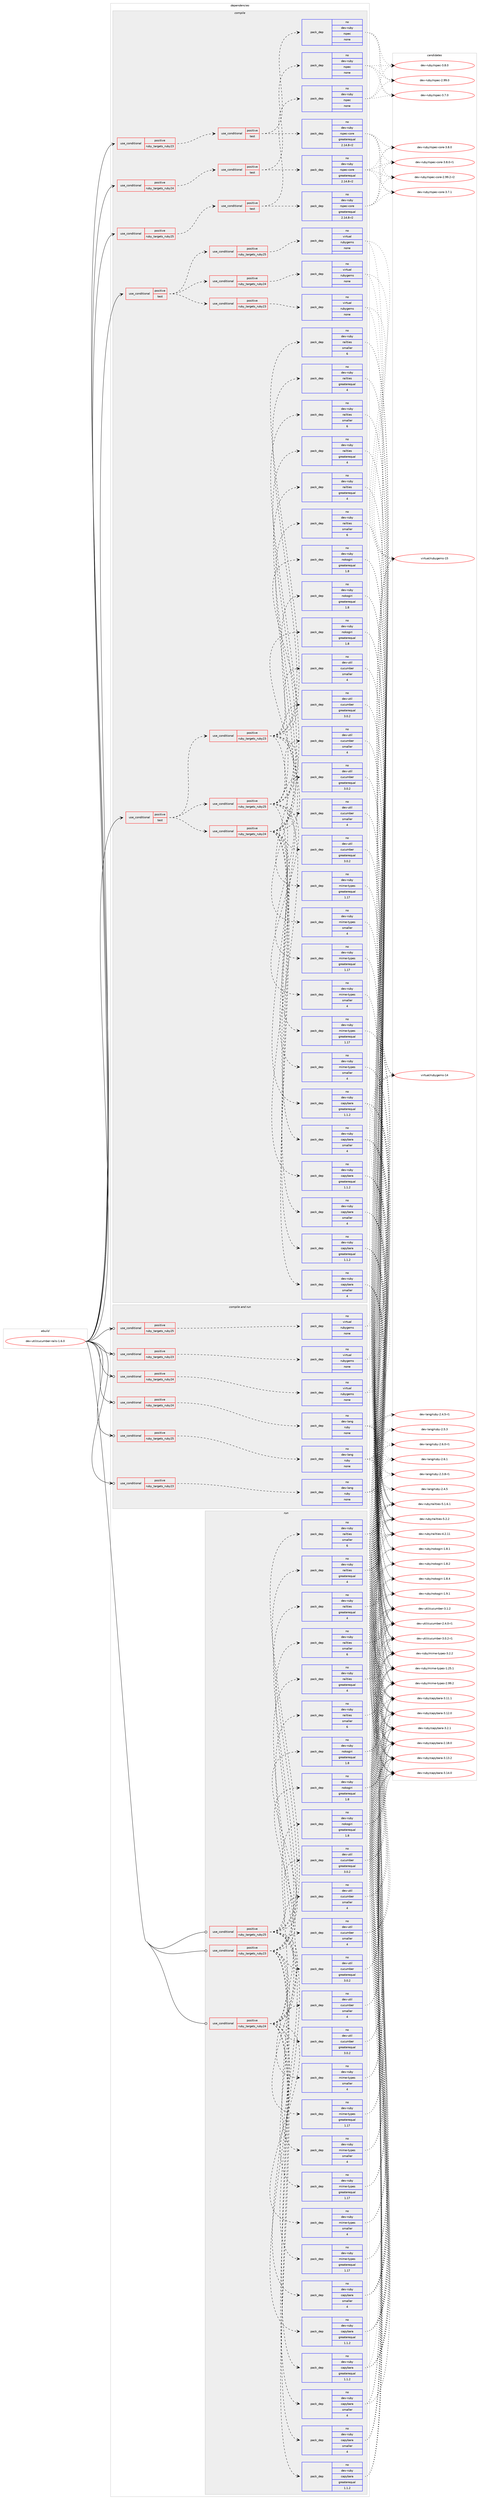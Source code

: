 digraph prolog {

# *************
# Graph options
# *************

newrank=true;
concentrate=true;
compound=true;
graph [rankdir=LR,fontname=Helvetica,fontsize=10,ranksep=1.5];#, ranksep=2.5, nodesep=0.2];
edge  [arrowhead=vee];
node  [fontname=Helvetica,fontsize=10];

# **********
# The ebuild
# **********

subgraph cluster_leftcol {
color=gray;
rank=same;
label=<<i>ebuild</i>>;
id [label="dev-util/cucumber-rails-1.6.0", color=red, width=4, href="../dev-util/cucumber-rails-1.6.0.svg"];
}

# ****************
# The dependencies
# ****************

subgraph cluster_midcol {
color=gray;
label=<<i>dependencies</i>>;
subgraph cluster_compile {
fillcolor="#eeeeee";
style=filled;
label=<<i>compile</i>>;
subgraph cond423938 {
dependency1543810 [label=<<TABLE BORDER="0" CELLBORDER="1" CELLSPACING="0" CELLPADDING="4"><TR><TD ROWSPAN="3" CELLPADDING="10">use_conditional</TD></TR><TR><TD>positive</TD></TR><TR><TD>ruby_targets_ruby23</TD></TR></TABLE>>, shape=none, color=red];
subgraph cond423939 {
dependency1543811 [label=<<TABLE BORDER="0" CELLBORDER="1" CELLSPACING="0" CELLPADDING="4"><TR><TD ROWSPAN="3" CELLPADDING="10">use_conditional</TD></TR><TR><TD>positive</TD></TR><TR><TD>test</TD></TR></TABLE>>, shape=none, color=red];
subgraph pack1096251 {
dependency1543812 [label=<<TABLE BORDER="0" CELLBORDER="1" CELLSPACING="0" CELLPADDING="4" WIDTH="220"><TR><TD ROWSPAN="6" CELLPADDING="30">pack_dep</TD></TR><TR><TD WIDTH="110">no</TD></TR><TR><TD>dev-ruby</TD></TR><TR><TD>rspec</TD></TR><TR><TD>none</TD></TR><TR><TD></TD></TR></TABLE>>, shape=none, color=blue];
}
dependency1543811:e -> dependency1543812:w [weight=20,style="dashed",arrowhead="vee"];
subgraph pack1096252 {
dependency1543813 [label=<<TABLE BORDER="0" CELLBORDER="1" CELLSPACING="0" CELLPADDING="4" WIDTH="220"><TR><TD ROWSPAN="6" CELLPADDING="30">pack_dep</TD></TR><TR><TD WIDTH="110">no</TD></TR><TR><TD>dev-ruby</TD></TR><TR><TD>rspec-core</TD></TR><TR><TD>greaterequal</TD></TR><TR><TD>2.14.8-r2</TD></TR></TABLE>>, shape=none, color=blue];
}
dependency1543811:e -> dependency1543813:w [weight=20,style="dashed",arrowhead="vee"];
}
dependency1543810:e -> dependency1543811:w [weight=20,style="dashed",arrowhead="vee"];
}
id:e -> dependency1543810:w [weight=20,style="solid",arrowhead="vee"];
subgraph cond423940 {
dependency1543814 [label=<<TABLE BORDER="0" CELLBORDER="1" CELLSPACING="0" CELLPADDING="4"><TR><TD ROWSPAN="3" CELLPADDING="10">use_conditional</TD></TR><TR><TD>positive</TD></TR><TR><TD>ruby_targets_ruby24</TD></TR></TABLE>>, shape=none, color=red];
subgraph cond423941 {
dependency1543815 [label=<<TABLE BORDER="0" CELLBORDER="1" CELLSPACING="0" CELLPADDING="4"><TR><TD ROWSPAN="3" CELLPADDING="10">use_conditional</TD></TR><TR><TD>positive</TD></TR><TR><TD>test</TD></TR></TABLE>>, shape=none, color=red];
subgraph pack1096253 {
dependency1543816 [label=<<TABLE BORDER="0" CELLBORDER="1" CELLSPACING="0" CELLPADDING="4" WIDTH="220"><TR><TD ROWSPAN="6" CELLPADDING="30">pack_dep</TD></TR><TR><TD WIDTH="110">no</TD></TR><TR><TD>dev-ruby</TD></TR><TR><TD>rspec</TD></TR><TR><TD>none</TD></TR><TR><TD></TD></TR></TABLE>>, shape=none, color=blue];
}
dependency1543815:e -> dependency1543816:w [weight=20,style="dashed",arrowhead="vee"];
subgraph pack1096254 {
dependency1543817 [label=<<TABLE BORDER="0" CELLBORDER="1" CELLSPACING="0" CELLPADDING="4" WIDTH="220"><TR><TD ROWSPAN="6" CELLPADDING="30">pack_dep</TD></TR><TR><TD WIDTH="110">no</TD></TR><TR><TD>dev-ruby</TD></TR><TR><TD>rspec-core</TD></TR><TR><TD>greaterequal</TD></TR><TR><TD>2.14.8-r2</TD></TR></TABLE>>, shape=none, color=blue];
}
dependency1543815:e -> dependency1543817:w [weight=20,style="dashed",arrowhead="vee"];
}
dependency1543814:e -> dependency1543815:w [weight=20,style="dashed",arrowhead="vee"];
}
id:e -> dependency1543814:w [weight=20,style="solid",arrowhead="vee"];
subgraph cond423942 {
dependency1543818 [label=<<TABLE BORDER="0" CELLBORDER="1" CELLSPACING="0" CELLPADDING="4"><TR><TD ROWSPAN="3" CELLPADDING="10">use_conditional</TD></TR><TR><TD>positive</TD></TR><TR><TD>ruby_targets_ruby25</TD></TR></TABLE>>, shape=none, color=red];
subgraph cond423943 {
dependency1543819 [label=<<TABLE BORDER="0" CELLBORDER="1" CELLSPACING="0" CELLPADDING="4"><TR><TD ROWSPAN="3" CELLPADDING="10">use_conditional</TD></TR><TR><TD>positive</TD></TR><TR><TD>test</TD></TR></TABLE>>, shape=none, color=red];
subgraph pack1096255 {
dependency1543820 [label=<<TABLE BORDER="0" CELLBORDER="1" CELLSPACING="0" CELLPADDING="4" WIDTH="220"><TR><TD ROWSPAN="6" CELLPADDING="30">pack_dep</TD></TR><TR><TD WIDTH="110">no</TD></TR><TR><TD>dev-ruby</TD></TR><TR><TD>rspec</TD></TR><TR><TD>none</TD></TR><TR><TD></TD></TR></TABLE>>, shape=none, color=blue];
}
dependency1543819:e -> dependency1543820:w [weight=20,style="dashed",arrowhead="vee"];
subgraph pack1096256 {
dependency1543821 [label=<<TABLE BORDER="0" CELLBORDER="1" CELLSPACING="0" CELLPADDING="4" WIDTH="220"><TR><TD ROWSPAN="6" CELLPADDING="30">pack_dep</TD></TR><TR><TD WIDTH="110">no</TD></TR><TR><TD>dev-ruby</TD></TR><TR><TD>rspec-core</TD></TR><TR><TD>greaterequal</TD></TR><TR><TD>2.14.8-r2</TD></TR></TABLE>>, shape=none, color=blue];
}
dependency1543819:e -> dependency1543821:w [weight=20,style="dashed",arrowhead="vee"];
}
dependency1543818:e -> dependency1543819:w [weight=20,style="dashed",arrowhead="vee"];
}
id:e -> dependency1543818:w [weight=20,style="solid",arrowhead="vee"];
subgraph cond423944 {
dependency1543822 [label=<<TABLE BORDER="0" CELLBORDER="1" CELLSPACING="0" CELLPADDING="4"><TR><TD ROWSPAN="3" CELLPADDING="10">use_conditional</TD></TR><TR><TD>positive</TD></TR><TR><TD>test</TD></TR></TABLE>>, shape=none, color=red];
subgraph cond423945 {
dependency1543823 [label=<<TABLE BORDER="0" CELLBORDER="1" CELLSPACING="0" CELLPADDING="4"><TR><TD ROWSPAN="3" CELLPADDING="10">use_conditional</TD></TR><TR><TD>positive</TD></TR><TR><TD>ruby_targets_ruby23</TD></TR></TABLE>>, shape=none, color=red];
subgraph pack1096257 {
dependency1543824 [label=<<TABLE BORDER="0" CELLBORDER="1" CELLSPACING="0" CELLPADDING="4" WIDTH="220"><TR><TD ROWSPAN="6" CELLPADDING="30">pack_dep</TD></TR><TR><TD WIDTH="110">no</TD></TR><TR><TD>dev-util</TD></TR><TR><TD>cucumber</TD></TR><TR><TD>greaterequal</TD></TR><TR><TD>3.0.2</TD></TR></TABLE>>, shape=none, color=blue];
}
dependency1543823:e -> dependency1543824:w [weight=20,style="dashed",arrowhead="vee"];
subgraph pack1096258 {
dependency1543825 [label=<<TABLE BORDER="0" CELLBORDER="1" CELLSPACING="0" CELLPADDING="4" WIDTH="220"><TR><TD ROWSPAN="6" CELLPADDING="30">pack_dep</TD></TR><TR><TD WIDTH="110">no</TD></TR><TR><TD>dev-util</TD></TR><TR><TD>cucumber</TD></TR><TR><TD>smaller</TD></TR><TR><TD>4</TD></TR></TABLE>>, shape=none, color=blue];
}
dependency1543823:e -> dependency1543825:w [weight=20,style="dashed",arrowhead="vee"];
subgraph pack1096259 {
dependency1543826 [label=<<TABLE BORDER="0" CELLBORDER="1" CELLSPACING="0" CELLPADDING="4" WIDTH="220"><TR><TD ROWSPAN="6" CELLPADDING="30">pack_dep</TD></TR><TR><TD WIDTH="110">no</TD></TR><TR><TD>dev-ruby</TD></TR><TR><TD>nokogiri</TD></TR><TR><TD>greaterequal</TD></TR><TR><TD>1.8</TD></TR></TABLE>>, shape=none, color=blue];
}
dependency1543823:e -> dependency1543826:w [weight=20,style="dashed",arrowhead="vee"];
subgraph pack1096260 {
dependency1543827 [label=<<TABLE BORDER="0" CELLBORDER="1" CELLSPACING="0" CELLPADDING="4" WIDTH="220"><TR><TD ROWSPAN="6" CELLPADDING="30">pack_dep</TD></TR><TR><TD WIDTH="110">no</TD></TR><TR><TD>dev-ruby</TD></TR><TR><TD>capybara</TD></TR><TR><TD>greaterequal</TD></TR><TR><TD>1.1.2</TD></TR></TABLE>>, shape=none, color=blue];
}
dependency1543823:e -> dependency1543827:w [weight=20,style="dashed",arrowhead="vee"];
subgraph pack1096261 {
dependency1543828 [label=<<TABLE BORDER="0" CELLBORDER="1" CELLSPACING="0" CELLPADDING="4" WIDTH="220"><TR><TD ROWSPAN="6" CELLPADDING="30">pack_dep</TD></TR><TR><TD WIDTH="110">no</TD></TR><TR><TD>dev-ruby</TD></TR><TR><TD>capybara</TD></TR><TR><TD>smaller</TD></TR><TR><TD>4</TD></TR></TABLE>>, shape=none, color=blue];
}
dependency1543823:e -> dependency1543828:w [weight=20,style="dashed",arrowhead="vee"];
subgraph pack1096262 {
dependency1543829 [label=<<TABLE BORDER="0" CELLBORDER="1" CELLSPACING="0" CELLPADDING="4" WIDTH="220"><TR><TD ROWSPAN="6" CELLPADDING="30">pack_dep</TD></TR><TR><TD WIDTH="110">no</TD></TR><TR><TD>dev-ruby</TD></TR><TR><TD>railties</TD></TR><TR><TD>greaterequal</TD></TR><TR><TD>4</TD></TR></TABLE>>, shape=none, color=blue];
}
dependency1543823:e -> dependency1543829:w [weight=20,style="dashed",arrowhead="vee"];
subgraph pack1096263 {
dependency1543830 [label=<<TABLE BORDER="0" CELLBORDER="1" CELLSPACING="0" CELLPADDING="4" WIDTH="220"><TR><TD ROWSPAN="6" CELLPADDING="30">pack_dep</TD></TR><TR><TD WIDTH="110">no</TD></TR><TR><TD>dev-ruby</TD></TR><TR><TD>railties</TD></TR><TR><TD>smaller</TD></TR><TR><TD>6</TD></TR></TABLE>>, shape=none, color=blue];
}
dependency1543823:e -> dependency1543830:w [weight=20,style="dashed",arrowhead="vee"];
subgraph pack1096264 {
dependency1543831 [label=<<TABLE BORDER="0" CELLBORDER="1" CELLSPACING="0" CELLPADDING="4" WIDTH="220"><TR><TD ROWSPAN="6" CELLPADDING="30">pack_dep</TD></TR><TR><TD WIDTH="110">no</TD></TR><TR><TD>dev-ruby</TD></TR><TR><TD>mime-types</TD></TR><TR><TD>greaterequal</TD></TR><TR><TD>1.17</TD></TR></TABLE>>, shape=none, color=blue];
}
dependency1543823:e -> dependency1543831:w [weight=20,style="dashed",arrowhead="vee"];
subgraph pack1096265 {
dependency1543832 [label=<<TABLE BORDER="0" CELLBORDER="1" CELLSPACING="0" CELLPADDING="4" WIDTH="220"><TR><TD ROWSPAN="6" CELLPADDING="30">pack_dep</TD></TR><TR><TD WIDTH="110">no</TD></TR><TR><TD>dev-ruby</TD></TR><TR><TD>mime-types</TD></TR><TR><TD>smaller</TD></TR><TR><TD>4</TD></TR></TABLE>>, shape=none, color=blue];
}
dependency1543823:e -> dependency1543832:w [weight=20,style="dashed",arrowhead="vee"];
}
dependency1543822:e -> dependency1543823:w [weight=20,style="dashed",arrowhead="vee"];
subgraph cond423946 {
dependency1543833 [label=<<TABLE BORDER="0" CELLBORDER="1" CELLSPACING="0" CELLPADDING="4"><TR><TD ROWSPAN="3" CELLPADDING="10">use_conditional</TD></TR><TR><TD>positive</TD></TR><TR><TD>ruby_targets_ruby24</TD></TR></TABLE>>, shape=none, color=red];
subgraph pack1096266 {
dependency1543834 [label=<<TABLE BORDER="0" CELLBORDER="1" CELLSPACING="0" CELLPADDING="4" WIDTH="220"><TR><TD ROWSPAN="6" CELLPADDING="30">pack_dep</TD></TR><TR><TD WIDTH="110">no</TD></TR><TR><TD>dev-util</TD></TR><TR><TD>cucumber</TD></TR><TR><TD>greaterequal</TD></TR><TR><TD>3.0.2</TD></TR></TABLE>>, shape=none, color=blue];
}
dependency1543833:e -> dependency1543834:w [weight=20,style="dashed",arrowhead="vee"];
subgraph pack1096267 {
dependency1543835 [label=<<TABLE BORDER="0" CELLBORDER="1" CELLSPACING="0" CELLPADDING="4" WIDTH="220"><TR><TD ROWSPAN="6" CELLPADDING="30">pack_dep</TD></TR><TR><TD WIDTH="110">no</TD></TR><TR><TD>dev-util</TD></TR><TR><TD>cucumber</TD></TR><TR><TD>smaller</TD></TR><TR><TD>4</TD></TR></TABLE>>, shape=none, color=blue];
}
dependency1543833:e -> dependency1543835:w [weight=20,style="dashed",arrowhead="vee"];
subgraph pack1096268 {
dependency1543836 [label=<<TABLE BORDER="0" CELLBORDER="1" CELLSPACING="0" CELLPADDING="4" WIDTH="220"><TR><TD ROWSPAN="6" CELLPADDING="30">pack_dep</TD></TR><TR><TD WIDTH="110">no</TD></TR><TR><TD>dev-ruby</TD></TR><TR><TD>nokogiri</TD></TR><TR><TD>greaterequal</TD></TR><TR><TD>1.8</TD></TR></TABLE>>, shape=none, color=blue];
}
dependency1543833:e -> dependency1543836:w [weight=20,style="dashed",arrowhead="vee"];
subgraph pack1096269 {
dependency1543837 [label=<<TABLE BORDER="0" CELLBORDER="1" CELLSPACING="0" CELLPADDING="4" WIDTH="220"><TR><TD ROWSPAN="6" CELLPADDING="30">pack_dep</TD></TR><TR><TD WIDTH="110">no</TD></TR><TR><TD>dev-ruby</TD></TR><TR><TD>capybara</TD></TR><TR><TD>greaterequal</TD></TR><TR><TD>1.1.2</TD></TR></TABLE>>, shape=none, color=blue];
}
dependency1543833:e -> dependency1543837:w [weight=20,style="dashed",arrowhead="vee"];
subgraph pack1096270 {
dependency1543838 [label=<<TABLE BORDER="0" CELLBORDER="1" CELLSPACING="0" CELLPADDING="4" WIDTH="220"><TR><TD ROWSPAN="6" CELLPADDING="30">pack_dep</TD></TR><TR><TD WIDTH="110">no</TD></TR><TR><TD>dev-ruby</TD></TR><TR><TD>capybara</TD></TR><TR><TD>smaller</TD></TR><TR><TD>4</TD></TR></TABLE>>, shape=none, color=blue];
}
dependency1543833:e -> dependency1543838:w [weight=20,style="dashed",arrowhead="vee"];
subgraph pack1096271 {
dependency1543839 [label=<<TABLE BORDER="0" CELLBORDER="1" CELLSPACING="0" CELLPADDING="4" WIDTH="220"><TR><TD ROWSPAN="6" CELLPADDING="30">pack_dep</TD></TR><TR><TD WIDTH="110">no</TD></TR><TR><TD>dev-ruby</TD></TR><TR><TD>railties</TD></TR><TR><TD>greaterequal</TD></TR><TR><TD>4</TD></TR></TABLE>>, shape=none, color=blue];
}
dependency1543833:e -> dependency1543839:w [weight=20,style="dashed",arrowhead="vee"];
subgraph pack1096272 {
dependency1543840 [label=<<TABLE BORDER="0" CELLBORDER="1" CELLSPACING="0" CELLPADDING="4" WIDTH="220"><TR><TD ROWSPAN="6" CELLPADDING="30">pack_dep</TD></TR><TR><TD WIDTH="110">no</TD></TR><TR><TD>dev-ruby</TD></TR><TR><TD>railties</TD></TR><TR><TD>smaller</TD></TR><TR><TD>6</TD></TR></TABLE>>, shape=none, color=blue];
}
dependency1543833:e -> dependency1543840:w [weight=20,style="dashed",arrowhead="vee"];
subgraph pack1096273 {
dependency1543841 [label=<<TABLE BORDER="0" CELLBORDER="1" CELLSPACING="0" CELLPADDING="4" WIDTH="220"><TR><TD ROWSPAN="6" CELLPADDING="30">pack_dep</TD></TR><TR><TD WIDTH="110">no</TD></TR><TR><TD>dev-ruby</TD></TR><TR><TD>mime-types</TD></TR><TR><TD>greaterequal</TD></TR><TR><TD>1.17</TD></TR></TABLE>>, shape=none, color=blue];
}
dependency1543833:e -> dependency1543841:w [weight=20,style="dashed",arrowhead="vee"];
subgraph pack1096274 {
dependency1543842 [label=<<TABLE BORDER="0" CELLBORDER="1" CELLSPACING="0" CELLPADDING="4" WIDTH="220"><TR><TD ROWSPAN="6" CELLPADDING="30">pack_dep</TD></TR><TR><TD WIDTH="110">no</TD></TR><TR><TD>dev-ruby</TD></TR><TR><TD>mime-types</TD></TR><TR><TD>smaller</TD></TR><TR><TD>4</TD></TR></TABLE>>, shape=none, color=blue];
}
dependency1543833:e -> dependency1543842:w [weight=20,style="dashed",arrowhead="vee"];
}
dependency1543822:e -> dependency1543833:w [weight=20,style="dashed",arrowhead="vee"];
subgraph cond423947 {
dependency1543843 [label=<<TABLE BORDER="0" CELLBORDER="1" CELLSPACING="0" CELLPADDING="4"><TR><TD ROWSPAN="3" CELLPADDING="10">use_conditional</TD></TR><TR><TD>positive</TD></TR><TR><TD>ruby_targets_ruby25</TD></TR></TABLE>>, shape=none, color=red];
subgraph pack1096275 {
dependency1543844 [label=<<TABLE BORDER="0" CELLBORDER="1" CELLSPACING="0" CELLPADDING="4" WIDTH="220"><TR><TD ROWSPAN="6" CELLPADDING="30">pack_dep</TD></TR><TR><TD WIDTH="110">no</TD></TR><TR><TD>dev-util</TD></TR><TR><TD>cucumber</TD></TR><TR><TD>greaterequal</TD></TR><TR><TD>3.0.2</TD></TR></TABLE>>, shape=none, color=blue];
}
dependency1543843:e -> dependency1543844:w [weight=20,style="dashed",arrowhead="vee"];
subgraph pack1096276 {
dependency1543845 [label=<<TABLE BORDER="0" CELLBORDER="1" CELLSPACING="0" CELLPADDING="4" WIDTH="220"><TR><TD ROWSPAN="6" CELLPADDING="30">pack_dep</TD></TR><TR><TD WIDTH="110">no</TD></TR><TR><TD>dev-util</TD></TR><TR><TD>cucumber</TD></TR><TR><TD>smaller</TD></TR><TR><TD>4</TD></TR></TABLE>>, shape=none, color=blue];
}
dependency1543843:e -> dependency1543845:w [weight=20,style="dashed",arrowhead="vee"];
subgraph pack1096277 {
dependency1543846 [label=<<TABLE BORDER="0" CELLBORDER="1" CELLSPACING="0" CELLPADDING="4" WIDTH="220"><TR><TD ROWSPAN="6" CELLPADDING="30">pack_dep</TD></TR><TR><TD WIDTH="110">no</TD></TR><TR><TD>dev-ruby</TD></TR><TR><TD>nokogiri</TD></TR><TR><TD>greaterequal</TD></TR><TR><TD>1.8</TD></TR></TABLE>>, shape=none, color=blue];
}
dependency1543843:e -> dependency1543846:w [weight=20,style="dashed",arrowhead="vee"];
subgraph pack1096278 {
dependency1543847 [label=<<TABLE BORDER="0" CELLBORDER="1" CELLSPACING="0" CELLPADDING="4" WIDTH="220"><TR><TD ROWSPAN="6" CELLPADDING="30">pack_dep</TD></TR><TR><TD WIDTH="110">no</TD></TR><TR><TD>dev-ruby</TD></TR><TR><TD>capybara</TD></TR><TR><TD>greaterequal</TD></TR><TR><TD>1.1.2</TD></TR></TABLE>>, shape=none, color=blue];
}
dependency1543843:e -> dependency1543847:w [weight=20,style="dashed",arrowhead="vee"];
subgraph pack1096279 {
dependency1543848 [label=<<TABLE BORDER="0" CELLBORDER="1" CELLSPACING="0" CELLPADDING="4" WIDTH="220"><TR><TD ROWSPAN="6" CELLPADDING="30">pack_dep</TD></TR><TR><TD WIDTH="110">no</TD></TR><TR><TD>dev-ruby</TD></TR><TR><TD>capybara</TD></TR><TR><TD>smaller</TD></TR><TR><TD>4</TD></TR></TABLE>>, shape=none, color=blue];
}
dependency1543843:e -> dependency1543848:w [weight=20,style="dashed",arrowhead="vee"];
subgraph pack1096280 {
dependency1543849 [label=<<TABLE BORDER="0" CELLBORDER="1" CELLSPACING="0" CELLPADDING="4" WIDTH="220"><TR><TD ROWSPAN="6" CELLPADDING="30">pack_dep</TD></TR><TR><TD WIDTH="110">no</TD></TR><TR><TD>dev-ruby</TD></TR><TR><TD>railties</TD></TR><TR><TD>greaterequal</TD></TR><TR><TD>4</TD></TR></TABLE>>, shape=none, color=blue];
}
dependency1543843:e -> dependency1543849:w [weight=20,style="dashed",arrowhead="vee"];
subgraph pack1096281 {
dependency1543850 [label=<<TABLE BORDER="0" CELLBORDER="1" CELLSPACING="0" CELLPADDING="4" WIDTH="220"><TR><TD ROWSPAN="6" CELLPADDING="30">pack_dep</TD></TR><TR><TD WIDTH="110">no</TD></TR><TR><TD>dev-ruby</TD></TR><TR><TD>railties</TD></TR><TR><TD>smaller</TD></TR><TR><TD>6</TD></TR></TABLE>>, shape=none, color=blue];
}
dependency1543843:e -> dependency1543850:w [weight=20,style="dashed",arrowhead="vee"];
subgraph pack1096282 {
dependency1543851 [label=<<TABLE BORDER="0" CELLBORDER="1" CELLSPACING="0" CELLPADDING="4" WIDTH="220"><TR><TD ROWSPAN="6" CELLPADDING="30">pack_dep</TD></TR><TR><TD WIDTH="110">no</TD></TR><TR><TD>dev-ruby</TD></TR><TR><TD>mime-types</TD></TR><TR><TD>greaterequal</TD></TR><TR><TD>1.17</TD></TR></TABLE>>, shape=none, color=blue];
}
dependency1543843:e -> dependency1543851:w [weight=20,style="dashed",arrowhead="vee"];
subgraph pack1096283 {
dependency1543852 [label=<<TABLE BORDER="0" CELLBORDER="1" CELLSPACING="0" CELLPADDING="4" WIDTH="220"><TR><TD ROWSPAN="6" CELLPADDING="30">pack_dep</TD></TR><TR><TD WIDTH="110">no</TD></TR><TR><TD>dev-ruby</TD></TR><TR><TD>mime-types</TD></TR><TR><TD>smaller</TD></TR><TR><TD>4</TD></TR></TABLE>>, shape=none, color=blue];
}
dependency1543843:e -> dependency1543852:w [weight=20,style="dashed",arrowhead="vee"];
}
dependency1543822:e -> dependency1543843:w [weight=20,style="dashed",arrowhead="vee"];
}
id:e -> dependency1543822:w [weight=20,style="solid",arrowhead="vee"];
subgraph cond423948 {
dependency1543853 [label=<<TABLE BORDER="0" CELLBORDER="1" CELLSPACING="0" CELLPADDING="4"><TR><TD ROWSPAN="3" CELLPADDING="10">use_conditional</TD></TR><TR><TD>positive</TD></TR><TR><TD>test</TD></TR></TABLE>>, shape=none, color=red];
subgraph cond423949 {
dependency1543854 [label=<<TABLE BORDER="0" CELLBORDER="1" CELLSPACING="0" CELLPADDING="4"><TR><TD ROWSPAN="3" CELLPADDING="10">use_conditional</TD></TR><TR><TD>positive</TD></TR><TR><TD>ruby_targets_ruby23</TD></TR></TABLE>>, shape=none, color=red];
subgraph pack1096284 {
dependency1543855 [label=<<TABLE BORDER="0" CELLBORDER="1" CELLSPACING="0" CELLPADDING="4" WIDTH="220"><TR><TD ROWSPAN="6" CELLPADDING="30">pack_dep</TD></TR><TR><TD WIDTH="110">no</TD></TR><TR><TD>virtual</TD></TR><TR><TD>rubygems</TD></TR><TR><TD>none</TD></TR><TR><TD></TD></TR></TABLE>>, shape=none, color=blue];
}
dependency1543854:e -> dependency1543855:w [weight=20,style="dashed",arrowhead="vee"];
}
dependency1543853:e -> dependency1543854:w [weight=20,style="dashed",arrowhead="vee"];
subgraph cond423950 {
dependency1543856 [label=<<TABLE BORDER="0" CELLBORDER="1" CELLSPACING="0" CELLPADDING="4"><TR><TD ROWSPAN="3" CELLPADDING="10">use_conditional</TD></TR><TR><TD>positive</TD></TR><TR><TD>ruby_targets_ruby24</TD></TR></TABLE>>, shape=none, color=red];
subgraph pack1096285 {
dependency1543857 [label=<<TABLE BORDER="0" CELLBORDER="1" CELLSPACING="0" CELLPADDING="4" WIDTH="220"><TR><TD ROWSPAN="6" CELLPADDING="30">pack_dep</TD></TR><TR><TD WIDTH="110">no</TD></TR><TR><TD>virtual</TD></TR><TR><TD>rubygems</TD></TR><TR><TD>none</TD></TR><TR><TD></TD></TR></TABLE>>, shape=none, color=blue];
}
dependency1543856:e -> dependency1543857:w [weight=20,style="dashed",arrowhead="vee"];
}
dependency1543853:e -> dependency1543856:w [weight=20,style="dashed",arrowhead="vee"];
subgraph cond423951 {
dependency1543858 [label=<<TABLE BORDER="0" CELLBORDER="1" CELLSPACING="0" CELLPADDING="4"><TR><TD ROWSPAN="3" CELLPADDING="10">use_conditional</TD></TR><TR><TD>positive</TD></TR><TR><TD>ruby_targets_ruby25</TD></TR></TABLE>>, shape=none, color=red];
subgraph pack1096286 {
dependency1543859 [label=<<TABLE BORDER="0" CELLBORDER="1" CELLSPACING="0" CELLPADDING="4" WIDTH="220"><TR><TD ROWSPAN="6" CELLPADDING="30">pack_dep</TD></TR><TR><TD WIDTH="110">no</TD></TR><TR><TD>virtual</TD></TR><TR><TD>rubygems</TD></TR><TR><TD>none</TD></TR><TR><TD></TD></TR></TABLE>>, shape=none, color=blue];
}
dependency1543858:e -> dependency1543859:w [weight=20,style="dashed",arrowhead="vee"];
}
dependency1543853:e -> dependency1543858:w [weight=20,style="dashed",arrowhead="vee"];
}
id:e -> dependency1543853:w [weight=20,style="solid",arrowhead="vee"];
}
subgraph cluster_compileandrun {
fillcolor="#eeeeee";
style=filled;
label=<<i>compile and run</i>>;
subgraph cond423952 {
dependency1543860 [label=<<TABLE BORDER="0" CELLBORDER="1" CELLSPACING="0" CELLPADDING="4"><TR><TD ROWSPAN="3" CELLPADDING="10">use_conditional</TD></TR><TR><TD>positive</TD></TR><TR><TD>ruby_targets_ruby23</TD></TR></TABLE>>, shape=none, color=red];
subgraph pack1096287 {
dependency1543861 [label=<<TABLE BORDER="0" CELLBORDER="1" CELLSPACING="0" CELLPADDING="4" WIDTH="220"><TR><TD ROWSPAN="6" CELLPADDING="30">pack_dep</TD></TR><TR><TD WIDTH="110">no</TD></TR><TR><TD>dev-lang</TD></TR><TR><TD>ruby</TD></TR><TR><TD>none</TD></TR><TR><TD></TD></TR></TABLE>>, shape=none, color=blue];
}
dependency1543860:e -> dependency1543861:w [weight=20,style="dashed",arrowhead="vee"];
}
id:e -> dependency1543860:w [weight=20,style="solid",arrowhead="odotvee"];
subgraph cond423953 {
dependency1543862 [label=<<TABLE BORDER="0" CELLBORDER="1" CELLSPACING="0" CELLPADDING="4"><TR><TD ROWSPAN="3" CELLPADDING="10">use_conditional</TD></TR><TR><TD>positive</TD></TR><TR><TD>ruby_targets_ruby23</TD></TR></TABLE>>, shape=none, color=red];
subgraph pack1096288 {
dependency1543863 [label=<<TABLE BORDER="0" CELLBORDER="1" CELLSPACING="0" CELLPADDING="4" WIDTH="220"><TR><TD ROWSPAN="6" CELLPADDING="30">pack_dep</TD></TR><TR><TD WIDTH="110">no</TD></TR><TR><TD>virtual</TD></TR><TR><TD>rubygems</TD></TR><TR><TD>none</TD></TR><TR><TD></TD></TR></TABLE>>, shape=none, color=blue];
}
dependency1543862:e -> dependency1543863:w [weight=20,style="dashed",arrowhead="vee"];
}
id:e -> dependency1543862:w [weight=20,style="solid",arrowhead="odotvee"];
subgraph cond423954 {
dependency1543864 [label=<<TABLE BORDER="0" CELLBORDER="1" CELLSPACING="0" CELLPADDING="4"><TR><TD ROWSPAN="3" CELLPADDING="10">use_conditional</TD></TR><TR><TD>positive</TD></TR><TR><TD>ruby_targets_ruby24</TD></TR></TABLE>>, shape=none, color=red];
subgraph pack1096289 {
dependency1543865 [label=<<TABLE BORDER="0" CELLBORDER="1" CELLSPACING="0" CELLPADDING="4" WIDTH="220"><TR><TD ROWSPAN="6" CELLPADDING="30">pack_dep</TD></TR><TR><TD WIDTH="110">no</TD></TR><TR><TD>dev-lang</TD></TR><TR><TD>ruby</TD></TR><TR><TD>none</TD></TR><TR><TD></TD></TR></TABLE>>, shape=none, color=blue];
}
dependency1543864:e -> dependency1543865:w [weight=20,style="dashed",arrowhead="vee"];
}
id:e -> dependency1543864:w [weight=20,style="solid",arrowhead="odotvee"];
subgraph cond423955 {
dependency1543866 [label=<<TABLE BORDER="0" CELLBORDER="1" CELLSPACING="0" CELLPADDING="4"><TR><TD ROWSPAN="3" CELLPADDING="10">use_conditional</TD></TR><TR><TD>positive</TD></TR><TR><TD>ruby_targets_ruby24</TD></TR></TABLE>>, shape=none, color=red];
subgraph pack1096290 {
dependency1543867 [label=<<TABLE BORDER="0" CELLBORDER="1" CELLSPACING="0" CELLPADDING="4" WIDTH="220"><TR><TD ROWSPAN="6" CELLPADDING="30">pack_dep</TD></TR><TR><TD WIDTH="110">no</TD></TR><TR><TD>virtual</TD></TR><TR><TD>rubygems</TD></TR><TR><TD>none</TD></TR><TR><TD></TD></TR></TABLE>>, shape=none, color=blue];
}
dependency1543866:e -> dependency1543867:w [weight=20,style="dashed",arrowhead="vee"];
}
id:e -> dependency1543866:w [weight=20,style="solid",arrowhead="odotvee"];
subgraph cond423956 {
dependency1543868 [label=<<TABLE BORDER="0" CELLBORDER="1" CELLSPACING="0" CELLPADDING="4"><TR><TD ROWSPAN="3" CELLPADDING="10">use_conditional</TD></TR><TR><TD>positive</TD></TR><TR><TD>ruby_targets_ruby25</TD></TR></TABLE>>, shape=none, color=red];
subgraph pack1096291 {
dependency1543869 [label=<<TABLE BORDER="0" CELLBORDER="1" CELLSPACING="0" CELLPADDING="4" WIDTH="220"><TR><TD ROWSPAN="6" CELLPADDING="30">pack_dep</TD></TR><TR><TD WIDTH="110">no</TD></TR><TR><TD>dev-lang</TD></TR><TR><TD>ruby</TD></TR><TR><TD>none</TD></TR><TR><TD></TD></TR></TABLE>>, shape=none, color=blue];
}
dependency1543868:e -> dependency1543869:w [weight=20,style="dashed",arrowhead="vee"];
}
id:e -> dependency1543868:w [weight=20,style="solid",arrowhead="odotvee"];
subgraph cond423957 {
dependency1543870 [label=<<TABLE BORDER="0" CELLBORDER="1" CELLSPACING="0" CELLPADDING="4"><TR><TD ROWSPAN="3" CELLPADDING="10">use_conditional</TD></TR><TR><TD>positive</TD></TR><TR><TD>ruby_targets_ruby25</TD></TR></TABLE>>, shape=none, color=red];
subgraph pack1096292 {
dependency1543871 [label=<<TABLE BORDER="0" CELLBORDER="1" CELLSPACING="0" CELLPADDING="4" WIDTH="220"><TR><TD ROWSPAN="6" CELLPADDING="30">pack_dep</TD></TR><TR><TD WIDTH="110">no</TD></TR><TR><TD>virtual</TD></TR><TR><TD>rubygems</TD></TR><TR><TD>none</TD></TR><TR><TD></TD></TR></TABLE>>, shape=none, color=blue];
}
dependency1543870:e -> dependency1543871:w [weight=20,style="dashed",arrowhead="vee"];
}
id:e -> dependency1543870:w [weight=20,style="solid",arrowhead="odotvee"];
}
subgraph cluster_run {
fillcolor="#eeeeee";
style=filled;
label=<<i>run</i>>;
subgraph cond423958 {
dependency1543872 [label=<<TABLE BORDER="0" CELLBORDER="1" CELLSPACING="0" CELLPADDING="4"><TR><TD ROWSPAN="3" CELLPADDING="10">use_conditional</TD></TR><TR><TD>positive</TD></TR><TR><TD>ruby_targets_ruby23</TD></TR></TABLE>>, shape=none, color=red];
subgraph pack1096293 {
dependency1543873 [label=<<TABLE BORDER="0" CELLBORDER="1" CELLSPACING="0" CELLPADDING="4" WIDTH="220"><TR><TD ROWSPAN="6" CELLPADDING="30">pack_dep</TD></TR><TR><TD WIDTH="110">no</TD></TR><TR><TD>dev-util</TD></TR><TR><TD>cucumber</TD></TR><TR><TD>greaterequal</TD></TR><TR><TD>3.0.2</TD></TR></TABLE>>, shape=none, color=blue];
}
dependency1543872:e -> dependency1543873:w [weight=20,style="dashed",arrowhead="vee"];
subgraph pack1096294 {
dependency1543874 [label=<<TABLE BORDER="0" CELLBORDER="1" CELLSPACING="0" CELLPADDING="4" WIDTH="220"><TR><TD ROWSPAN="6" CELLPADDING="30">pack_dep</TD></TR><TR><TD WIDTH="110">no</TD></TR><TR><TD>dev-util</TD></TR><TR><TD>cucumber</TD></TR><TR><TD>smaller</TD></TR><TR><TD>4</TD></TR></TABLE>>, shape=none, color=blue];
}
dependency1543872:e -> dependency1543874:w [weight=20,style="dashed",arrowhead="vee"];
subgraph pack1096295 {
dependency1543875 [label=<<TABLE BORDER="0" CELLBORDER="1" CELLSPACING="0" CELLPADDING="4" WIDTH="220"><TR><TD ROWSPAN="6" CELLPADDING="30">pack_dep</TD></TR><TR><TD WIDTH="110">no</TD></TR><TR><TD>dev-ruby</TD></TR><TR><TD>nokogiri</TD></TR><TR><TD>greaterequal</TD></TR><TR><TD>1.8</TD></TR></TABLE>>, shape=none, color=blue];
}
dependency1543872:e -> dependency1543875:w [weight=20,style="dashed",arrowhead="vee"];
subgraph pack1096296 {
dependency1543876 [label=<<TABLE BORDER="0" CELLBORDER="1" CELLSPACING="0" CELLPADDING="4" WIDTH="220"><TR><TD ROWSPAN="6" CELLPADDING="30">pack_dep</TD></TR><TR><TD WIDTH="110">no</TD></TR><TR><TD>dev-ruby</TD></TR><TR><TD>capybara</TD></TR><TR><TD>greaterequal</TD></TR><TR><TD>1.1.2</TD></TR></TABLE>>, shape=none, color=blue];
}
dependency1543872:e -> dependency1543876:w [weight=20,style="dashed",arrowhead="vee"];
subgraph pack1096297 {
dependency1543877 [label=<<TABLE BORDER="0" CELLBORDER="1" CELLSPACING="0" CELLPADDING="4" WIDTH="220"><TR><TD ROWSPAN="6" CELLPADDING="30">pack_dep</TD></TR><TR><TD WIDTH="110">no</TD></TR><TR><TD>dev-ruby</TD></TR><TR><TD>capybara</TD></TR><TR><TD>smaller</TD></TR><TR><TD>4</TD></TR></TABLE>>, shape=none, color=blue];
}
dependency1543872:e -> dependency1543877:w [weight=20,style="dashed",arrowhead="vee"];
subgraph pack1096298 {
dependency1543878 [label=<<TABLE BORDER="0" CELLBORDER="1" CELLSPACING="0" CELLPADDING="4" WIDTH="220"><TR><TD ROWSPAN="6" CELLPADDING="30">pack_dep</TD></TR><TR><TD WIDTH="110">no</TD></TR><TR><TD>dev-ruby</TD></TR><TR><TD>railties</TD></TR><TR><TD>greaterequal</TD></TR><TR><TD>4</TD></TR></TABLE>>, shape=none, color=blue];
}
dependency1543872:e -> dependency1543878:w [weight=20,style="dashed",arrowhead="vee"];
subgraph pack1096299 {
dependency1543879 [label=<<TABLE BORDER="0" CELLBORDER="1" CELLSPACING="0" CELLPADDING="4" WIDTH="220"><TR><TD ROWSPAN="6" CELLPADDING="30">pack_dep</TD></TR><TR><TD WIDTH="110">no</TD></TR><TR><TD>dev-ruby</TD></TR><TR><TD>railties</TD></TR><TR><TD>smaller</TD></TR><TR><TD>6</TD></TR></TABLE>>, shape=none, color=blue];
}
dependency1543872:e -> dependency1543879:w [weight=20,style="dashed",arrowhead="vee"];
subgraph pack1096300 {
dependency1543880 [label=<<TABLE BORDER="0" CELLBORDER="1" CELLSPACING="0" CELLPADDING="4" WIDTH="220"><TR><TD ROWSPAN="6" CELLPADDING="30">pack_dep</TD></TR><TR><TD WIDTH="110">no</TD></TR><TR><TD>dev-ruby</TD></TR><TR><TD>mime-types</TD></TR><TR><TD>greaterequal</TD></TR><TR><TD>1.17</TD></TR></TABLE>>, shape=none, color=blue];
}
dependency1543872:e -> dependency1543880:w [weight=20,style="dashed",arrowhead="vee"];
subgraph pack1096301 {
dependency1543881 [label=<<TABLE BORDER="0" CELLBORDER="1" CELLSPACING="0" CELLPADDING="4" WIDTH="220"><TR><TD ROWSPAN="6" CELLPADDING="30">pack_dep</TD></TR><TR><TD WIDTH="110">no</TD></TR><TR><TD>dev-ruby</TD></TR><TR><TD>mime-types</TD></TR><TR><TD>smaller</TD></TR><TR><TD>4</TD></TR></TABLE>>, shape=none, color=blue];
}
dependency1543872:e -> dependency1543881:w [weight=20,style="dashed",arrowhead="vee"];
}
id:e -> dependency1543872:w [weight=20,style="solid",arrowhead="odot"];
subgraph cond423959 {
dependency1543882 [label=<<TABLE BORDER="0" CELLBORDER="1" CELLSPACING="0" CELLPADDING="4"><TR><TD ROWSPAN="3" CELLPADDING="10">use_conditional</TD></TR><TR><TD>positive</TD></TR><TR><TD>ruby_targets_ruby24</TD></TR></TABLE>>, shape=none, color=red];
subgraph pack1096302 {
dependency1543883 [label=<<TABLE BORDER="0" CELLBORDER="1" CELLSPACING="0" CELLPADDING="4" WIDTH="220"><TR><TD ROWSPAN="6" CELLPADDING="30">pack_dep</TD></TR><TR><TD WIDTH="110">no</TD></TR><TR><TD>dev-util</TD></TR><TR><TD>cucumber</TD></TR><TR><TD>greaterequal</TD></TR><TR><TD>3.0.2</TD></TR></TABLE>>, shape=none, color=blue];
}
dependency1543882:e -> dependency1543883:w [weight=20,style="dashed",arrowhead="vee"];
subgraph pack1096303 {
dependency1543884 [label=<<TABLE BORDER="0" CELLBORDER="1" CELLSPACING="0" CELLPADDING="4" WIDTH="220"><TR><TD ROWSPAN="6" CELLPADDING="30">pack_dep</TD></TR><TR><TD WIDTH="110">no</TD></TR><TR><TD>dev-util</TD></TR><TR><TD>cucumber</TD></TR><TR><TD>smaller</TD></TR><TR><TD>4</TD></TR></TABLE>>, shape=none, color=blue];
}
dependency1543882:e -> dependency1543884:w [weight=20,style="dashed",arrowhead="vee"];
subgraph pack1096304 {
dependency1543885 [label=<<TABLE BORDER="0" CELLBORDER="1" CELLSPACING="0" CELLPADDING="4" WIDTH="220"><TR><TD ROWSPAN="6" CELLPADDING="30">pack_dep</TD></TR><TR><TD WIDTH="110">no</TD></TR><TR><TD>dev-ruby</TD></TR><TR><TD>nokogiri</TD></TR><TR><TD>greaterequal</TD></TR><TR><TD>1.8</TD></TR></TABLE>>, shape=none, color=blue];
}
dependency1543882:e -> dependency1543885:w [weight=20,style="dashed",arrowhead="vee"];
subgraph pack1096305 {
dependency1543886 [label=<<TABLE BORDER="0" CELLBORDER="1" CELLSPACING="0" CELLPADDING="4" WIDTH="220"><TR><TD ROWSPAN="6" CELLPADDING="30">pack_dep</TD></TR><TR><TD WIDTH="110">no</TD></TR><TR><TD>dev-ruby</TD></TR><TR><TD>capybara</TD></TR><TR><TD>greaterequal</TD></TR><TR><TD>1.1.2</TD></TR></TABLE>>, shape=none, color=blue];
}
dependency1543882:e -> dependency1543886:w [weight=20,style="dashed",arrowhead="vee"];
subgraph pack1096306 {
dependency1543887 [label=<<TABLE BORDER="0" CELLBORDER="1" CELLSPACING="0" CELLPADDING="4" WIDTH="220"><TR><TD ROWSPAN="6" CELLPADDING="30">pack_dep</TD></TR><TR><TD WIDTH="110">no</TD></TR><TR><TD>dev-ruby</TD></TR><TR><TD>capybara</TD></TR><TR><TD>smaller</TD></TR><TR><TD>4</TD></TR></TABLE>>, shape=none, color=blue];
}
dependency1543882:e -> dependency1543887:w [weight=20,style="dashed",arrowhead="vee"];
subgraph pack1096307 {
dependency1543888 [label=<<TABLE BORDER="0" CELLBORDER="1" CELLSPACING="0" CELLPADDING="4" WIDTH="220"><TR><TD ROWSPAN="6" CELLPADDING="30">pack_dep</TD></TR><TR><TD WIDTH="110">no</TD></TR><TR><TD>dev-ruby</TD></TR><TR><TD>railties</TD></TR><TR><TD>greaterequal</TD></TR><TR><TD>4</TD></TR></TABLE>>, shape=none, color=blue];
}
dependency1543882:e -> dependency1543888:w [weight=20,style="dashed",arrowhead="vee"];
subgraph pack1096308 {
dependency1543889 [label=<<TABLE BORDER="0" CELLBORDER="1" CELLSPACING="0" CELLPADDING="4" WIDTH="220"><TR><TD ROWSPAN="6" CELLPADDING="30">pack_dep</TD></TR><TR><TD WIDTH="110">no</TD></TR><TR><TD>dev-ruby</TD></TR><TR><TD>railties</TD></TR><TR><TD>smaller</TD></TR><TR><TD>6</TD></TR></TABLE>>, shape=none, color=blue];
}
dependency1543882:e -> dependency1543889:w [weight=20,style="dashed",arrowhead="vee"];
subgraph pack1096309 {
dependency1543890 [label=<<TABLE BORDER="0" CELLBORDER="1" CELLSPACING="0" CELLPADDING="4" WIDTH="220"><TR><TD ROWSPAN="6" CELLPADDING="30">pack_dep</TD></TR><TR><TD WIDTH="110">no</TD></TR><TR><TD>dev-ruby</TD></TR><TR><TD>mime-types</TD></TR><TR><TD>greaterequal</TD></TR><TR><TD>1.17</TD></TR></TABLE>>, shape=none, color=blue];
}
dependency1543882:e -> dependency1543890:w [weight=20,style="dashed",arrowhead="vee"];
subgraph pack1096310 {
dependency1543891 [label=<<TABLE BORDER="0" CELLBORDER="1" CELLSPACING="0" CELLPADDING="4" WIDTH="220"><TR><TD ROWSPAN="6" CELLPADDING="30">pack_dep</TD></TR><TR><TD WIDTH="110">no</TD></TR><TR><TD>dev-ruby</TD></TR><TR><TD>mime-types</TD></TR><TR><TD>smaller</TD></TR><TR><TD>4</TD></TR></TABLE>>, shape=none, color=blue];
}
dependency1543882:e -> dependency1543891:w [weight=20,style="dashed",arrowhead="vee"];
}
id:e -> dependency1543882:w [weight=20,style="solid",arrowhead="odot"];
subgraph cond423960 {
dependency1543892 [label=<<TABLE BORDER="0" CELLBORDER="1" CELLSPACING="0" CELLPADDING="4"><TR><TD ROWSPAN="3" CELLPADDING="10">use_conditional</TD></TR><TR><TD>positive</TD></TR><TR><TD>ruby_targets_ruby25</TD></TR></TABLE>>, shape=none, color=red];
subgraph pack1096311 {
dependency1543893 [label=<<TABLE BORDER="0" CELLBORDER="1" CELLSPACING="0" CELLPADDING="4" WIDTH="220"><TR><TD ROWSPAN="6" CELLPADDING="30">pack_dep</TD></TR><TR><TD WIDTH="110">no</TD></TR><TR><TD>dev-util</TD></TR><TR><TD>cucumber</TD></TR><TR><TD>greaterequal</TD></TR><TR><TD>3.0.2</TD></TR></TABLE>>, shape=none, color=blue];
}
dependency1543892:e -> dependency1543893:w [weight=20,style="dashed",arrowhead="vee"];
subgraph pack1096312 {
dependency1543894 [label=<<TABLE BORDER="0" CELLBORDER="1" CELLSPACING="0" CELLPADDING="4" WIDTH="220"><TR><TD ROWSPAN="6" CELLPADDING="30">pack_dep</TD></TR><TR><TD WIDTH="110">no</TD></TR><TR><TD>dev-util</TD></TR><TR><TD>cucumber</TD></TR><TR><TD>smaller</TD></TR><TR><TD>4</TD></TR></TABLE>>, shape=none, color=blue];
}
dependency1543892:e -> dependency1543894:w [weight=20,style="dashed",arrowhead="vee"];
subgraph pack1096313 {
dependency1543895 [label=<<TABLE BORDER="0" CELLBORDER="1" CELLSPACING="0" CELLPADDING="4" WIDTH="220"><TR><TD ROWSPAN="6" CELLPADDING="30">pack_dep</TD></TR><TR><TD WIDTH="110">no</TD></TR><TR><TD>dev-ruby</TD></TR><TR><TD>nokogiri</TD></TR><TR><TD>greaterequal</TD></TR><TR><TD>1.8</TD></TR></TABLE>>, shape=none, color=blue];
}
dependency1543892:e -> dependency1543895:w [weight=20,style="dashed",arrowhead="vee"];
subgraph pack1096314 {
dependency1543896 [label=<<TABLE BORDER="0" CELLBORDER="1" CELLSPACING="0" CELLPADDING="4" WIDTH="220"><TR><TD ROWSPAN="6" CELLPADDING="30">pack_dep</TD></TR><TR><TD WIDTH="110">no</TD></TR><TR><TD>dev-ruby</TD></TR><TR><TD>capybara</TD></TR><TR><TD>greaterequal</TD></TR><TR><TD>1.1.2</TD></TR></TABLE>>, shape=none, color=blue];
}
dependency1543892:e -> dependency1543896:w [weight=20,style="dashed",arrowhead="vee"];
subgraph pack1096315 {
dependency1543897 [label=<<TABLE BORDER="0" CELLBORDER="1" CELLSPACING="0" CELLPADDING="4" WIDTH="220"><TR><TD ROWSPAN="6" CELLPADDING="30">pack_dep</TD></TR><TR><TD WIDTH="110">no</TD></TR><TR><TD>dev-ruby</TD></TR><TR><TD>capybara</TD></TR><TR><TD>smaller</TD></TR><TR><TD>4</TD></TR></TABLE>>, shape=none, color=blue];
}
dependency1543892:e -> dependency1543897:w [weight=20,style="dashed",arrowhead="vee"];
subgraph pack1096316 {
dependency1543898 [label=<<TABLE BORDER="0" CELLBORDER="1" CELLSPACING="0" CELLPADDING="4" WIDTH="220"><TR><TD ROWSPAN="6" CELLPADDING="30">pack_dep</TD></TR><TR><TD WIDTH="110">no</TD></TR><TR><TD>dev-ruby</TD></TR><TR><TD>railties</TD></TR><TR><TD>greaterequal</TD></TR><TR><TD>4</TD></TR></TABLE>>, shape=none, color=blue];
}
dependency1543892:e -> dependency1543898:w [weight=20,style="dashed",arrowhead="vee"];
subgraph pack1096317 {
dependency1543899 [label=<<TABLE BORDER="0" CELLBORDER="1" CELLSPACING="0" CELLPADDING="4" WIDTH="220"><TR><TD ROWSPAN="6" CELLPADDING="30">pack_dep</TD></TR><TR><TD WIDTH="110">no</TD></TR><TR><TD>dev-ruby</TD></TR><TR><TD>railties</TD></TR><TR><TD>smaller</TD></TR><TR><TD>6</TD></TR></TABLE>>, shape=none, color=blue];
}
dependency1543892:e -> dependency1543899:w [weight=20,style="dashed",arrowhead="vee"];
subgraph pack1096318 {
dependency1543900 [label=<<TABLE BORDER="0" CELLBORDER="1" CELLSPACING="0" CELLPADDING="4" WIDTH="220"><TR><TD ROWSPAN="6" CELLPADDING="30">pack_dep</TD></TR><TR><TD WIDTH="110">no</TD></TR><TR><TD>dev-ruby</TD></TR><TR><TD>mime-types</TD></TR><TR><TD>greaterequal</TD></TR><TR><TD>1.17</TD></TR></TABLE>>, shape=none, color=blue];
}
dependency1543892:e -> dependency1543900:w [weight=20,style="dashed",arrowhead="vee"];
subgraph pack1096319 {
dependency1543901 [label=<<TABLE BORDER="0" CELLBORDER="1" CELLSPACING="0" CELLPADDING="4" WIDTH="220"><TR><TD ROWSPAN="6" CELLPADDING="30">pack_dep</TD></TR><TR><TD WIDTH="110">no</TD></TR><TR><TD>dev-ruby</TD></TR><TR><TD>mime-types</TD></TR><TR><TD>smaller</TD></TR><TR><TD>4</TD></TR></TABLE>>, shape=none, color=blue];
}
dependency1543892:e -> dependency1543901:w [weight=20,style="dashed",arrowhead="vee"];
}
id:e -> dependency1543892:w [weight=20,style="solid",arrowhead="odot"];
}
}

# **************
# The candidates
# **************

subgraph cluster_choices {
rank=same;
color=gray;
label=<<i>candidates</i>>;

subgraph choice1096251 {
color=black;
nodesep=1;
choice1001011184511411798121471141151121019945504657574648 [label="dev-ruby/rspec-2.99.0", color=red, width=4,href="../dev-ruby/rspec-2.99.0.svg"];
choice10010111845114117981214711411511210199455146554648 [label="dev-ruby/rspec-3.7.0", color=red, width=4,href="../dev-ruby/rspec-3.7.0.svg"];
choice10010111845114117981214711411511210199455146564648 [label="dev-ruby/rspec-3.8.0", color=red, width=4,href="../dev-ruby/rspec-3.8.0.svg"];
dependency1543812:e -> choice1001011184511411798121471141151121019945504657574648:w [style=dotted,weight="100"];
dependency1543812:e -> choice10010111845114117981214711411511210199455146554648:w [style=dotted,weight="100"];
dependency1543812:e -> choice10010111845114117981214711411511210199455146564648:w [style=dotted,weight="100"];
}
subgraph choice1096252 {
color=black;
nodesep=1;
choice100101118451141179812147114115112101994599111114101455046575746504511450 [label="dev-ruby/rspec-core-2.99.2-r2", color=red, width=4,href="../dev-ruby/rspec-core-2.99.2-r2.svg"];
choice100101118451141179812147114115112101994599111114101455146554649 [label="dev-ruby/rspec-core-3.7.1", color=red, width=4,href="../dev-ruby/rspec-core-3.7.1.svg"];
choice100101118451141179812147114115112101994599111114101455146564648 [label="dev-ruby/rspec-core-3.8.0", color=red, width=4,href="../dev-ruby/rspec-core-3.8.0.svg"];
choice1001011184511411798121471141151121019945991111141014551465646484511449 [label="dev-ruby/rspec-core-3.8.0-r1", color=red, width=4,href="../dev-ruby/rspec-core-3.8.0-r1.svg"];
dependency1543813:e -> choice100101118451141179812147114115112101994599111114101455046575746504511450:w [style=dotted,weight="100"];
dependency1543813:e -> choice100101118451141179812147114115112101994599111114101455146554649:w [style=dotted,weight="100"];
dependency1543813:e -> choice100101118451141179812147114115112101994599111114101455146564648:w [style=dotted,weight="100"];
dependency1543813:e -> choice1001011184511411798121471141151121019945991111141014551465646484511449:w [style=dotted,weight="100"];
}
subgraph choice1096253 {
color=black;
nodesep=1;
choice1001011184511411798121471141151121019945504657574648 [label="dev-ruby/rspec-2.99.0", color=red, width=4,href="../dev-ruby/rspec-2.99.0.svg"];
choice10010111845114117981214711411511210199455146554648 [label="dev-ruby/rspec-3.7.0", color=red, width=4,href="../dev-ruby/rspec-3.7.0.svg"];
choice10010111845114117981214711411511210199455146564648 [label="dev-ruby/rspec-3.8.0", color=red, width=4,href="../dev-ruby/rspec-3.8.0.svg"];
dependency1543816:e -> choice1001011184511411798121471141151121019945504657574648:w [style=dotted,weight="100"];
dependency1543816:e -> choice10010111845114117981214711411511210199455146554648:w [style=dotted,weight="100"];
dependency1543816:e -> choice10010111845114117981214711411511210199455146564648:w [style=dotted,weight="100"];
}
subgraph choice1096254 {
color=black;
nodesep=1;
choice100101118451141179812147114115112101994599111114101455046575746504511450 [label="dev-ruby/rspec-core-2.99.2-r2", color=red, width=4,href="../dev-ruby/rspec-core-2.99.2-r2.svg"];
choice100101118451141179812147114115112101994599111114101455146554649 [label="dev-ruby/rspec-core-3.7.1", color=red, width=4,href="../dev-ruby/rspec-core-3.7.1.svg"];
choice100101118451141179812147114115112101994599111114101455146564648 [label="dev-ruby/rspec-core-3.8.0", color=red, width=4,href="../dev-ruby/rspec-core-3.8.0.svg"];
choice1001011184511411798121471141151121019945991111141014551465646484511449 [label="dev-ruby/rspec-core-3.8.0-r1", color=red, width=4,href="../dev-ruby/rspec-core-3.8.0-r1.svg"];
dependency1543817:e -> choice100101118451141179812147114115112101994599111114101455046575746504511450:w [style=dotted,weight="100"];
dependency1543817:e -> choice100101118451141179812147114115112101994599111114101455146554649:w [style=dotted,weight="100"];
dependency1543817:e -> choice100101118451141179812147114115112101994599111114101455146564648:w [style=dotted,weight="100"];
dependency1543817:e -> choice1001011184511411798121471141151121019945991111141014551465646484511449:w [style=dotted,weight="100"];
}
subgraph choice1096255 {
color=black;
nodesep=1;
choice1001011184511411798121471141151121019945504657574648 [label="dev-ruby/rspec-2.99.0", color=red, width=4,href="../dev-ruby/rspec-2.99.0.svg"];
choice10010111845114117981214711411511210199455146554648 [label="dev-ruby/rspec-3.7.0", color=red, width=4,href="../dev-ruby/rspec-3.7.0.svg"];
choice10010111845114117981214711411511210199455146564648 [label="dev-ruby/rspec-3.8.0", color=red, width=4,href="../dev-ruby/rspec-3.8.0.svg"];
dependency1543820:e -> choice1001011184511411798121471141151121019945504657574648:w [style=dotted,weight="100"];
dependency1543820:e -> choice10010111845114117981214711411511210199455146554648:w [style=dotted,weight="100"];
dependency1543820:e -> choice10010111845114117981214711411511210199455146564648:w [style=dotted,weight="100"];
}
subgraph choice1096256 {
color=black;
nodesep=1;
choice100101118451141179812147114115112101994599111114101455046575746504511450 [label="dev-ruby/rspec-core-2.99.2-r2", color=red, width=4,href="../dev-ruby/rspec-core-2.99.2-r2.svg"];
choice100101118451141179812147114115112101994599111114101455146554649 [label="dev-ruby/rspec-core-3.7.1", color=red, width=4,href="../dev-ruby/rspec-core-3.7.1.svg"];
choice100101118451141179812147114115112101994599111114101455146564648 [label="dev-ruby/rspec-core-3.8.0", color=red, width=4,href="../dev-ruby/rspec-core-3.8.0.svg"];
choice1001011184511411798121471141151121019945991111141014551465646484511449 [label="dev-ruby/rspec-core-3.8.0-r1", color=red, width=4,href="../dev-ruby/rspec-core-3.8.0-r1.svg"];
dependency1543821:e -> choice100101118451141179812147114115112101994599111114101455046575746504511450:w [style=dotted,weight="100"];
dependency1543821:e -> choice100101118451141179812147114115112101994599111114101455146554649:w [style=dotted,weight="100"];
dependency1543821:e -> choice100101118451141179812147114115112101994599111114101455146564648:w [style=dotted,weight="100"];
dependency1543821:e -> choice1001011184511411798121471141151121019945991111141014551465646484511449:w [style=dotted,weight="100"];
}
subgraph choice1096257 {
color=black;
nodesep=1;
choice10010111845117116105108479911799117109981011144550465246484511449 [label="dev-util/cucumber-2.4.0-r1", color=red, width=4,href="../dev-util/cucumber-2.4.0-r1.svg"];
choice10010111845117116105108479911799117109981011144551464846504511449 [label="dev-util/cucumber-3.0.2-r1", color=red, width=4,href="../dev-util/cucumber-3.0.2-r1.svg"];
choice1001011184511711610510847991179911710998101114455146494650 [label="dev-util/cucumber-3.1.2", color=red, width=4,href="../dev-util/cucumber-3.1.2.svg"];
dependency1543824:e -> choice10010111845117116105108479911799117109981011144550465246484511449:w [style=dotted,weight="100"];
dependency1543824:e -> choice10010111845117116105108479911799117109981011144551464846504511449:w [style=dotted,weight="100"];
dependency1543824:e -> choice1001011184511711610510847991179911710998101114455146494650:w [style=dotted,weight="100"];
}
subgraph choice1096258 {
color=black;
nodesep=1;
choice10010111845117116105108479911799117109981011144550465246484511449 [label="dev-util/cucumber-2.4.0-r1", color=red, width=4,href="../dev-util/cucumber-2.4.0-r1.svg"];
choice10010111845117116105108479911799117109981011144551464846504511449 [label="dev-util/cucumber-3.0.2-r1", color=red, width=4,href="../dev-util/cucumber-3.0.2-r1.svg"];
choice1001011184511711610510847991179911710998101114455146494650 [label="dev-util/cucumber-3.1.2", color=red, width=4,href="../dev-util/cucumber-3.1.2.svg"];
dependency1543825:e -> choice10010111845117116105108479911799117109981011144550465246484511449:w [style=dotted,weight="100"];
dependency1543825:e -> choice10010111845117116105108479911799117109981011144551464846504511449:w [style=dotted,weight="100"];
dependency1543825:e -> choice1001011184511711610510847991179911710998101114455146494650:w [style=dotted,weight="100"];
}
subgraph choice1096259 {
color=black;
nodesep=1;
choice100101118451141179812147110111107111103105114105454946564649 [label="dev-ruby/nokogiri-1.8.1", color=red, width=4,href="../dev-ruby/nokogiri-1.8.1.svg"];
choice100101118451141179812147110111107111103105114105454946564650 [label="dev-ruby/nokogiri-1.8.2", color=red, width=4,href="../dev-ruby/nokogiri-1.8.2.svg"];
choice100101118451141179812147110111107111103105114105454946564652 [label="dev-ruby/nokogiri-1.8.4", color=red, width=4,href="../dev-ruby/nokogiri-1.8.4.svg"];
choice100101118451141179812147110111107111103105114105454946574649 [label="dev-ruby/nokogiri-1.9.1", color=red, width=4,href="../dev-ruby/nokogiri-1.9.1.svg"];
dependency1543826:e -> choice100101118451141179812147110111107111103105114105454946564649:w [style=dotted,weight="100"];
dependency1543826:e -> choice100101118451141179812147110111107111103105114105454946564650:w [style=dotted,weight="100"];
dependency1543826:e -> choice100101118451141179812147110111107111103105114105454946564652:w [style=dotted,weight="100"];
dependency1543826:e -> choice100101118451141179812147110111107111103105114105454946574649:w [style=dotted,weight="100"];
}
subgraph choice1096260 {
color=black;
nodesep=1;
choice100101118451141179812147999711212198971149745504649564648 [label="dev-ruby/capybara-2.18.0", color=red, width=4,href="../dev-ruby/capybara-2.18.0.svg"];
choice100101118451141179812147999711212198971149745514649494649 [label="dev-ruby/capybara-3.11.1", color=red, width=4,href="../dev-ruby/capybara-3.11.1.svg"];
choice100101118451141179812147999711212198971149745514649504648 [label="dev-ruby/capybara-3.12.0", color=red, width=4,href="../dev-ruby/capybara-3.12.0.svg"];
choice100101118451141179812147999711212198971149745514649514650 [label="dev-ruby/capybara-3.13.2", color=red, width=4,href="../dev-ruby/capybara-3.13.2.svg"];
choice100101118451141179812147999711212198971149745514649524648 [label="dev-ruby/capybara-3.14.0", color=red, width=4,href="../dev-ruby/capybara-3.14.0.svg"];
choice1001011184511411798121479997112121989711497455146504649 [label="dev-ruby/capybara-3.2.1", color=red, width=4,href="../dev-ruby/capybara-3.2.1.svg"];
dependency1543827:e -> choice100101118451141179812147999711212198971149745504649564648:w [style=dotted,weight="100"];
dependency1543827:e -> choice100101118451141179812147999711212198971149745514649494649:w [style=dotted,weight="100"];
dependency1543827:e -> choice100101118451141179812147999711212198971149745514649504648:w [style=dotted,weight="100"];
dependency1543827:e -> choice100101118451141179812147999711212198971149745514649514650:w [style=dotted,weight="100"];
dependency1543827:e -> choice100101118451141179812147999711212198971149745514649524648:w [style=dotted,weight="100"];
dependency1543827:e -> choice1001011184511411798121479997112121989711497455146504649:w [style=dotted,weight="100"];
}
subgraph choice1096261 {
color=black;
nodesep=1;
choice100101118451141179812147999711212198971149745504649564648 [label="dev-ruby/capybara-2.18.0", color=red, width=4,href="../dev-ruby/capybara-2.18.0.svg"];
choice100101118451141179812147999711212198971149745514649494649 [label="dev-ruby/capybara-3.11.1", color=red, width=4,href="../dev-ruby/capybara-3.11.1.svg"];
choice100101118451141179812147999711212198971149745514649504648 [label="dev-ruby/capybara-3.12.0", color=red, width=4,href="../dev-ruby/capybara-3.12.0.svg"];
choice100101118451141179812147999711212198971149745514649514650 [label="dev-ruby/capybara-3.13.2", color=red, width=4,href="../dev-ruby/capybara-3.13.2.svg"];
choice100101118451141179812147999711212198971149745514649524648 [label="dev-ruby/capybara-3.14.0", color=red, width=4,href="../dev-ruby/capybara-3.14.0.svg"];
choice1001011184511411798121479997112121989711497455146504649 [label="dev-ruby/capybara-3.2.1", color=red, width=4,href="../dev-ruby/capybara-3.2.1.svg"];
dependency1543828:e -> choice100101118451141179812147999711212198971149745504649564648:w [style=dotted,weight="100"];
dependency1543828:e -> choice100101118451141179812147999711212198971149745514649494649:w [style=dotted,weight="100"];
dependency1543828:e -> choice100101118451141179812147999711212198971149745514649504648:w [style=dotted,weight="100"];
dependency1543828:e -> choice100101118451141179812147999711212198971149745514649514650:w [style=dotted,weight="100"];
dependency1543828:e -> choice100101118451141179812147999711212198971149745514649524648:w [style=dotted,weight="100"];
dependency1543828:e -> choice1001011184511411798121479997112121989711497455146504649:w [style=dotted,weight="100"];
}
subgraph choice1096262 {
color=black;
nodesep=1;
choice1001011184511411798121471149710510811610510111545524650464949 [label="dev-ruby/railties-4.2.11", color=red, width=4,href="../dev-ruby/railties-4.2.11.svg"];
choice100101118451141179812147114971051081161051011154553464946544649 [label="dev-ruby/railties-5.1.6.1", color=red, width=4,href="../dev-ruby/railties-5.1.6.1.svg"];
choice10010111845114117981214711497105108116105101115455346504650 [label="dev-ruby/railties-5.2.2", color=red, width=4,href="../dev-ruby/railties-5.2.2.svg"];
dependency1543829:e -> choice1001011184511411798121471149710510811610510111545524650464949:w [style=dotted,weight="100"];
dependency1543829:e -> choice100101118451141179812147114971051081161051011154553464946544649:w [style=dotted,weight="100"];
dependency1543829:e -> choice10010111845114117981214711497105108116105101115455346504650:w [style=dotted,weight="100"];
}
subgraph choice1096263 {
color=black;
nodesep=1;
choice1001011184511411798121471149710510811610510111545524650464949 [label="dev-ruby/railties-4.2.11", color=red, width=4,href="../dev-ruby/railties-4.2.11.svg"];
choice100101118451141179812147114971051081161051011154553464946544649 [label="dev-ruby/railties-5.1.6.1", color=red, width=4,href="../dev-ruby/railties-5.1.6.1.svg"];
choice10010111845114117981214711497105108116105101115455346504650 [label="dev-ruby/railties-5.2.2", color=red, width=4,href="../dev-ruby/railties-5.2.2.svg"];
dependency1543830:e -> choice1001011184511411798121471149710510811610510111545524650464949:w [style=dotted,weight="100"];
dependency1543830:e -> choice100101118451141179812147114971051081161051011154553464946544649:w [style=dotted,weight="100"];
dependency1543830:e -> choice10010111845114117981214711497105108116105101115455346504650:w [style=dotted,weight="100"];
}
subgraph choice1096264 {
color=black;
nodesep=1;
choice1001011184511411798121471091051091014511612111210111545494650534649 [label="dev-ruby/mime-types-1.25.1", color=red, width=4,href="../dev-ruby/mime-types-1.25.1.svg"];
choice1001011184511411798121471091051091014511612111210111545504657574650 [label="dev-ruby/mime-types-2.99.2", color=red, width=4,href="../dev-ruby/mime-types-2.99.2.svg"];
choice10010111845114117981214710910510910145116121112101115455146504650 [label="dev-ruby/mime-types-3.2.2", color=red, width=4,href="../dev-ruby/mime-types-3.2.2.svg"];
dependency1543831:e -> choice1001011184511411798121471091051091014511612111210111545494650534649:w [style=dotted,weight="100"];
dependency1543831:e -> choice1001011184511411798121471091051091014511612111210111545504657574650:w [style=dotted,weight="100"];
dependency1543831:e -> choice10010111845114117981214710910510910145116121112101115455146504650:w [style=dotted,weight="100"];
}
subgraph choice1096265 {
color=black;
nodesep=1;
choice1001011184511411798121471091051091014511612111210111545494650534649 [label="dev-ruby/mime-types-1.25.1", color=red, width=4,href="../dev-ruby/mime-types-1.25.1.svg"];
choice1001011184511411798121471091051091014511612111210111545504657574650 [label="dev-ruby/mime-types-2.99.2", color=red, width=4,href="../dev-ruby/mime-types-2.99.2.svg"];
choice10010111845114117981214710910510910145116121112101115455146504650 [label="dev-ruby/mime-types-3.2.2", color=red, width=4,href="../dev-ruby/mime-types-3.2.2.svg"];
dependency1543832:e -> choice1001011184511411798121471091051091014511612111210111545494650534649:w [style=dotted,weight="100"];
dependency1543832:e -> choice1001011184511411798121471091051091014511612111210111545504657574650:w [style=dotted,weight="100"];
dependency1543832:e -> choice10010111845114117981214710910510910145116121112101115455146504650:w [style=dotted,weight="100"];
}
subgraph choice1096266 {
color=black;
nodesep=1;
choice10010111845117116105108479911799117109981011144550465246484511449 [label="dev-util/cucumber-2.4.0-r1", color=red, width=4,href="../dev-util/cucumber-2.4.0-r1.svg"];
choice10010111845117116105108479911799117109981011144551464846504511449 [label="dev-util/cucumber-3.0.2-r1", color=red, width=4,href="../dev-util/cucumber-3.0.2-r1.svg"];
choice1001011184511711610510847991179911710998101114455146494650 [label="dev-util/cucumber-3.1.2", color=red, width=4,href="../dev-util/cucumber-3.1.2.svg"];
dependency1543834:e -> choice10010111845117116105108479911799117109981011144550465246484511449:w [style=dotted,weight="100"];
dependency1543834:e -> choice10010111845117116105108479911799117109981011144551464846504511449:w [style=dotted,weight="100"];
dependency1543834:e -> choice1001011184511711610510847991179911710998101114455146494650:w [style=dotted,weight="100"];
}
subgraph choice1096267 {
color=black;
nodesep=1;
choice10010111845117116105108479911799117109981011144550465246484511449 [label="dev-util/cucumber-2.4.0-r1", color=red, width=4,href="../dev-util/cucumber-2.4.0-r1.svg"];
choice10010111845117116105108479911799117109981011144551464846504511449 [label="dev-util/cucumber-3.0.2-r1", color=red, width=4,href="../dev-util/cucumber-3.0.2-r1.svg"];
choice1001011184511711610510847991179911710998101114455146494650 [label="dev-util/cucumber-3.1.2", color=red, width=4,href="../dev-util/cucumber-3.1.2.svg"];
dependency1543835:e -> choice10010111845117116105108479911799117109981011144550465246484511449:w [style=dotted,weight="100"];
dependency1543835:e -> choice10010111845117116105108479911799117109981011144551464846504511449:w [style=dotted,weight="100"];
dependency1543835:e -> choice1001011184511711610510847991179911710998101114455146494650:w [style=dotted,weight="100"];
}
subgraph choice1096268 {
color=black;
nodesep=1;
choice100101118451141179812147110111107111103105114105454946564649 [label="dev-ruby/nokogiri-1.8.1", color=red, width=4,href="../dev-ruby/nokogiri-1.8.1.svg"];
choice100101118451141179812147110111107111103105114105454946564650 [label="dev-ruby/nokogiri-1.8.2", color=red, width=4,href="../dev-ruby/nokogiri-1.8.2.svg"];
choice100101118451141179812147110111107111103105114105454946564652 [label="dev-ruby/nokogiri-1.8.4", color=red, width=4,href="../dev-ruby/nokogiri-1.8.4.svg"];
choice100101118451141179812147110111107111103105114105454946574649 [label="dev-ruby/nokogiri-1.9.1", color=red, width=4,href="../dev-ruby/nokogiri-1.9.1.svg"];
dependency1543836:e -> choice100101118451141179812147110111107111103105114105454946564649:w [style=dotted,weight="100"];
dependency1543836:e -> choice100101118451141179812147110111107111103105114105454946564650:w [style=dotted,weight="100"];
dependency1543836:e -> choice100101118451141179812147110111107111103105114105454946564652:w [style=dotted,weight="100"];
dependency1543836:e -> choice100101118451141179812147110111107111103105114105454946574649:w [style=dotted,weight="100"];
}
subgraph choice1096269 {
color=black;
nodesep=1;
choice100101118451141179812147999711212198971149745504649564648 [label="dev-ruby/capybara-2.18.0", color=red, width=4,href="../dev-ruby/capybara-2.18.0.svg"];
choice100101118451141179812147999711212198971149745514649494649 [label="dev-ruby/capybara-3.11.1", color=red, width=4,href="../dev-ruby/capybara-3.11.1.svg"];
choice100101118451141179812147999711212198971149745514649504648 [label="dev-ruby/capybara-3.12.0", color=red, width=4,href="../dev-ruby/capybara-3.12.0.svg"];
choice100101118451141179812147999711212198971149745514649514650 [label="dev-ruby/capybara-3.13.2", color=red, width=4,href="../dev-ruby/capybara-3.13.2.svg"];
choice100101118451141179812147999711212198971149745514649524648 [label="dev-ruby/capybara-3.14.0", color=red, width=4,href="../dev-ruby/capybara-3.14.0.svg"];
choice1001011184511411798121479997112121989711497455146504649 [label="dev-ruby/capybara-3.2.1", color=red, width=4,href="../dev-ruby/capybara-3.2.1.svg"];
dependency1543837:e -> choice100101118451141179812147999711212198971149745504649564648:w [style=dotted,weight="100"];
dependency1543837:e -> choice100101118451141179812147999711212198971149745514649494649:w [style=dotted,weight="100"];
dependency1543837:e -> choice100101118451141179812147999711212198971149745514649504648:w [style=dotted,weight="100"];
dependency1543837:e -> choice100101118451141179812147999711212198971149745514649514650:w [style=dotted,weight="100"];
dependency1543837:e -> choice100101118451141179812147999711212198971149745514649524648:w [style=dotted,weight="100"];
dependency1543837:e -> choice1001011184511411798121479997112121989711497455146504649:w [style=dotted,weight="100"];
}
subgraph choice1096270 {
color=black;
nodesep=1;
choice100101118451141179812147999711212198971149745504649564648 [label="dev-ruby/capybara-2.18.0", color=red, width=4,href="../dev-ruby/capybara-2.18.0.svg"];
choice100101118451141179812147999711212198971149745514649494649 [label="dev-ruby/capybara-3.11.1", color=red, width=4,href="../dev-ruby/capybara-3.11.1.svg"];
choice100101118451141179812147999711212198971149745514649504648 [label="dev-ruby/capybara-3.12.0", color=red, width=4,href="../dev-ruby/capybara-3.12.0.svg"];
choice100101118451141179812147999711212198971149745514649514650 [label="dev-ruby/capybara-3.13.2", color=red, width=4,href="../dev-ruby/capybara-3.13.2.svg"];
choice100101118451141179812147999711212198971149745514649524648 [label="dev-ruby/capybara-3.14.0", color=red, width=4,href="../dev-ruby/capybara-3.14.0.svg"];
choice1001011184511411798121479997112121989711497455146504649 [label="dev-ruby/capybara-3.2.1", color=red, width=4,href="../dev-ruby/capybara-3.2.1.svg"];
dependency1543838:e -> choice100101118451141179812147999711212198971149745504649564648:w [style=dotted,weight="100"];
dependency1543838:e -> choice100101118451141179812147999711212198971149745514649494649:w [style=dotted,weight="100"];
dependency1543838:e -> choice100101118451141179812147999711212198971149745514649504648:w [style=dotted,weight="100"];
dependency1543838:e -> choice100101118451141179812147999711212198971149745514649514650:w [style=dotted,weight="100"];
dependency1543838:e -> choice100101118451141179812147999711212198971149745514649524648:w [style=dotted,weight="100"];
dependency1543838:e -> choice1001011184511411798121479997112121989711497455146504649:w [style=dotted,weight="100"];
}
subgraph choice1096271 {
color=black;
nodesep=1;
choice1001011184511411798121471149710510811610510111545524650464949 [label="dev-ruby/railties-4.2.11", color=red, width=4,href="../dev-ruby/railties-4.2.11.svg"];
choice100101118451141179812147114971051081161051011154553464946544649 [label="dev-ruby/railties-5.1.6.1", color=red, width=4,href="../dev-ruby/railties-5.1.6.1.svg"];
choice10010111845114117981214711497105108116105101115455346504650 [label="dev-ruby/railties-5.2.2", color=red, width=4,href="../dev-ruby/railties-5.2.2.svg"];
dependency1543839:e -> choice1001011184511411798121471149710510811610510111545524650464949:w [style=dotted,weight="100"];
dependency1543839:e -> choice100101118451141179812147114971051081161051011154553464946544649:w [style=dotted,weight="100"];
dependency1543839:e -> choice10010111845114117981214711497105108116105101115455346504650:w [style=dotted,weight="100"];
}
subgraph choice1096272 {
color=black;
nodesep=1;
choice1001011184511411798121471149710510811610510111545524650464949 [label="dev-ruby/railties-4.2.11", color=red, width=4,href="../dev-ruby/railties-4.2.11.svg"];
choice100101118451141179812147114971051081161051011154553464946544649 [label="dev-ruby/railties-5.1.6.1", color=red, width=4,href="../dev-ruby/railties-5.1.6.1.svg"];
choice10010111845114117981214711497105108116105101115455346504650 [label="dev-ruby/railties-5.2.2", color=red, width=4,href="../dev-ruby/railties-5.2.2.svg"];
dependency1543840:e -> choice1001011184511411798121471149710510811610510111545524650464949:w [style=dotted,weight="100"];
dependency1543840:e -> choice100101118451141179812147114971051081161051011154553464946544649:w [style=dotted,weight="100"];
dependency1543840:e -> choice10010111845114117981214711497105108116105101115455346504650:w [style=dotted,weight="100"];
}
subgraph choice1096273 {
color=black;
nodesep=1;
choice1001011184511411798121471091051091014511612111210111545494650534649 [label="dev-ruby/mime-types-1.25.1", color=red, width=4,href="../dev-ruby/mime-types-1.25.1.svg"];
choice1001011184511411798121471091051091014511612111210111545504657574650 [label="dev-ruby/mime-types-2.99.2", color=red, width=4,href="../dev-ruby/mime-types-2.99.2.svg"];
choice10010111845114117981214710910510910145116121112101115455146504650 [label="dev-ruby/mime-types-3.2.2", color=red, width=4,href="../dev-ruby/mime-types-3.2.2.svg"];
dependency1543841:e -> choice1001011184511411798121471091051091014511612111210111545494650534649:w [style=dotted,weight="100"];
dependency1543841:e -> choice1001011184511411798121471091051091014511612111210111545504657574650:w [style=dotted,weight="100"];
dependency1543841:e -> choice10010111845114117981214710910510910145116121112101115455146504650:w [style=dotted,weight="100"];
}
subgraph choice1096274 {
color=black;
nodesep=1;
choice1001011184511411798121471091051091014511612111210111545494650534649 [label="dev-ruby/mime-types-1.25.1", color=red, width=4,href="../dev-ruby/mime-types-1.25.1.svg"];
choice1001011184511411798121471091051091014511612111210111545504657574650 [label="dev-ruby/mime-types-2.99.2", color=red, width=4,href="../dev-ruby/mime-types-2.99.2.svg"];
choice10010111845114117981214710910510910145116121112101115455146504650 [label="dev-ruby/mime-types-3.2.2", color=red, width=4,href="../dev-ruby/mime-types-3.2.2.svg"];
dependency1543842:e -> choice1001011184511411798121471091051091014511612111210111545494650534649:w [style=dotted,weight="100"];
dependency1543842:e -> choice1001011184511411798121471091051091014511612111210111545504657574650:w [style=dotted,weight="100"];
dependency1543842:e -> choice10010111845114117981214710910510910145116121112101115455146504650:w [style=dotted,weight="100"];
}
subgraph choice1096275 {
color=black;
nodesep=1;
choice10010111845117116105108479911799117109981011144550465246484511449 [label="dev-util/cucumber-2.4.0-r1", color=red, width=4,href="../dev-util/cucumber-2.4.0-r1.svg"];
choice10010111845117116105108479911799117109981011144551464846504511449 [label="dev-util/cucumber-3.0.2-r1", color=red, width=4,href="../dev-util/cucumber-3.0.2-r1.svg"];
choice1001011184511711610510847991179911710998101114455146494650 [label="dev-util/cucumber-3.1.2", color=red, width=4,href="../dev-util/cucumber-3.1.2.svg"];
dependency1543844:e -> choice10010111845117116105108479911799117109981011144550465246484511449:w [style=dotted,weight="100"];
dependency1543844:e -> choice10010111845117116105108479911799117109981011144551464846504511449:w [style=dotted,weight="100"];
dependency1543844:e -> choice1001011184511711610510847991179911710998101114455146494650:w [style=dotted,weight="100"];
}
subgraph choice1096276 {
color=black;
nodesep=1;
choice10010111845117116105108479911799117109981011144550465246484511449 [label="dev-util/cucumber-2.4.0-r1", color=red, width=4,href="../dev-util/cucumber-2.4.0-r1.svg"];
choice10010111845117116105108479911799117109981011144551464846504511449 [label="dev-util/cucumber-3.0.2-r1", color=red, width=4,href="../dev-util/cucumber-3.0.2-r1.svg"];
choice1001011184511711610510847991179911710998101114455146494650 [label="dev-util/cucumber-3.1.2", color=red, width=4,href="../dev-util/cucumber-3.1.2.svg"];
dependency1543845:e -> choice10010111845117116105108479911799117109981011144550465246484511449:w [style=dotted,weight="100"];
dependency1543845:e -> choice10010111845117116105108479911799117109981011144551464846504511449:w [style=dotted,weight="100"];
dependency1543845:e -> choice1001011184511711610510847991179911710998101114455146494650:w [style=dotted,weight="100"];
}
subgraph choice1096277 {
color=black;
nodesep=1;
choice100101118451141179812147110111107111103105114105454946564649 [label="dev-ruby/nokogiri-1.8.1", color=red, width=4,href="../dev-ruby/nokogiri-1.8.1.svg"];
choice100101118451141179812147110111107111103105114105454946564650 [label="dev-ruby/nokogiri-1.8.2", color=red, width=4,href="../dev-ruby/nokogiri-1.8.2.svg"];
choice100101118451141179812147110111107111103105114105454946564652 [label="dev-ruby/nokogiri-1.8.4", color=red, width=4,href="../dev-ruby/nokogiri-1.8.4.svg"];
choice100101118451141179812147110111107111103105114105454946574649 [label="dev-ruby/nokogiri-1.9.1", color=red, width=4,href="../dev-ruby/nokogiri-1.9.1.svg"];
dependency1543846:e -> choice100101118451141179812147110111107111103105114105454946564649:w [style=dotted,weight="100"];
dependency1543846:e -> choice100101118451141179812147110111107111103105114105454946564650:w [style=dotted,weight="100"];
dependency1543846:e -> choice100101118451141179812147110111107111103105114105454946564652:w [style=dotted,weight="100"];
dependency1543846:e -> choice100101118451141179812147110111107111103105114105454946574649:w [style=dotted,weight="100"];
}
subgraph choice1096278 {
color=black;
nodesep=1;
choice100101118451141179812147999711212198971149745504649564648 [label="dev-ruby/capybara-2.18.0", color=red, width=4,href="../dev-ruby/capybara-2.18.0.svg"];
choice100101118451141179812147999711212198971149745514649494649 [label="dev-ruby/capybara-3.11.1", color=red, width=4,href="../dev-ruby/capybara-3.11.1.svg"];
choice100101118451141179812147999711212198971149745514649504648 [label="dev-ruby/capybara-3.12.0", color=red, width=4,href="../dev-ruby/capybara-3.12.0.svg"];
choice100101118451141179812147999711212198971149745514649514650 [label="dev-ruby/capybara-3.13.2", color=red, width=4,href="../dev-ruby/capybara-3.13.2.svg"];
choice100101118451141179812147999711212198971149745514649524648 [label="dev-ruby/capybara-3.14.0", color=red, width=4,href="../dev-ruby/capybara-3.14.0.svg"];
choice1001011184511411798121479997112121989711497455146504649 [label="dev-ruby/capybara-3.2.1", color=red, width=4,href="../dev-ruby/capybara-3.2.1.svg"];
dependency1543847:e -> choice100101118451141179812147999711212198971149745504649564648:w [style=dotted,weight="100"];
dependency1543847:e -> choice100101118451141179812147999711212198971149745514649494649:w [style=dotted,weight="100"];
dependency1543847:e -> choice100101118451141179812147999711212198971149745514649504648:w [style=dotted,weight="100"];
dependency1543847:e -> choice100101118451141179812147999711212198971149745514649514650:w [style=dotted,weight="100"];
dependency1543847:e -> choice100101118451141179812147999711212198971149745514649524648:w [style=dotted,weight="100"];
dependency1543847:e -> choice1001011184511411798121479997112121989711497455146504649:w [style=dotted,weight="100"];
}
subgraph choice1096279 {
color=black;
nodesep=1;
choice100101118451141179812147999711212198971149745504649564648 [label="dev-ruby/capybara-2.18.0", color=red, width=4,href="../dev-ruby/capybara-2.18.0.svg"];
choice100101118451141179812147999711212198971149745514649494649 [label="dev-ruby/capybara-3.11.1", color=red, width=4,href="../dev-ruby/capybara-3.11.1.svg"];
choice100101118451141179812147999711212198971149745514649504648 [label="dev-ruby/capybara-3.12.0", color=red, width=4,href="../dev-ruby/capybara-3.12.0.svg"];
choice100101118451141179812147999711212198971149745514649514650 [label="dev-ruby/capybara-3.13.2", color=red, width=4,href="../dev-ruby/capybara-3.13.2.svg"];
choice100101118451141179812147999711212198971149745514649524648 [label="dev-ruby/capybara-3.14.0", color=red, width=4,href="../dev-ruby/capybara-3.14.0.svg"];
choice1001011184511411798121479997112121989711497455146504649 [label="dev-ruby/capybara-3.2.1", color=red, width=4,href="../dev-ruby/capybara-3.2.1.svg"];
dependency1543848:e -> choice100101118451141179812147999711212198971149745504649564648:w [style=dotted,weight="100"];
dependency1543848:e -> choice100101118451141179812147999711212198971149745514649494649:w [style=dotted,weight="100"];
dependency1543848:e -> choice100101118451141179812147999711212198971149745514649504648:w [style=dotted,weight="100"];
dependency1543848:e -> choice100101118451141179812147999711212198971149745514649514650:w [style=dotted,weight="100"];
dependency1543848:e -> choice100101118451141179812147999711212198971149745514649524648:w [style=dotted,weight="100"];
dependency1543848:e -> choice1001011184511411798121479997112121989711497455146504649:w [style=dotted,weight="100"];
}
subgraph choice1096280 {
color=black;
nodesep=1;
choice1001011184511411798121471149710510811610510111545524650464949 [label="dev-ruby/railties-4.2.11", color=red, width=4,href="../dev-ruby/railties-4.2.11.svg"];
choice100101118451141179812147114971051081161051011154553464946544649 [label="dev-ruby/railties-5.1.6.1", color=red, width=4,href="../dev-ruby/railties-5.1.6.1.svg"];
choice10010111845114117981214711497105108116105101115455346504650 [label="dev-ruby/railties-5.2.2", color=red, width=4,href="../dev-ruby/railties-5.2.2.svg"];
dependency1543849:e -> choice1001011184511411798121471149710510811610510111545524650464949:w [style=dotted,weight="100"];
dependency1543849:e -> choice100101118451141179812147114971051081161051011154553464946544649:w [style=dotted,weight="100"];
dependency1543849:e -> choice10010111845114117981214711497105108116105101115455346504650:w [style=dotted,weight="100"];
}
subgraph choice1096281 {
color=black;
nodesep=1;
choice1001011184511411798121471149710510811610510111545524650464949 [label="dev-ruby/railties-4.2.11", color=red, width=4,href="../dev-ruby/railties-4.2.11.svg"];
choice100101118451141179812147114971051081161051011154553464946544649 [label="dev-ruby/railties-5.1.6.1", color=red, width=4,href="../dev-ruby/railties-5.1.6.1.svg"];
choice10010111845114117981214711497105108116105101115455346504650 [label="dev-ruby/railties-5.2.2", color=red, width=4,href="../dev-ruby/railties-5.2.2.svg"];
dependency1543850:e -> choice1001011184511411798121471149710510811610510111545524650464949:w [style=dotted,weight="100"];
dependency1543850:e -> choice100101118451141179812147114971051081161051011154553464946544649:w [style=dotted,weight="100"];
dependency1543850:e -> choice10010111845114117981214711497105108116105101115455346504650:w [style=dotted,weight="100"];
}
subgraph choice1096282 {
color=black;
nodesep=1;
choice1001011184511411798121471091051091014511612111210111545494650534649 [label="dev-ruby/mime-types-1.25.1", color=red, width=4,href="../dev-ruby/mime-types-1.25.1.svg"];
choice1001011184511411798121471091051091014511612111210111545504657574650 [label="dev-ruby/mime-types-2.99.2", color=red, width=4,href="../dev-ruby/mime-types-2.99.2.svg"];
choice10010111845114117981214710910510910145116121112101115455146504650 [label="dev-ruby/mime-types-3.2.2", color=red, width=4,href="../dev-ruby/mime-types-3.2.2.svg"];
dependency1543851:e -> choice1001011184511411798121471091051091014511612111210111545494650534649:w [style=dotted,weight="100"];
dependency1543851:e -> choice1001011184511411798121471091051091014511612111210111545504657574650:w [style=dotted,weight="100"];
dependency1543851:e -> choice10010111845114117981214710910510910145116121112101115455146504650:w [style=dotted,weight="100"];
}
subgraph choice1096283 {
color=black;
nodesep=1;
choice1001011184511411798121471091051091014511612111210111545494650534649 [label="dev-ruby/mime-types-1.25.1", color=red, width=4,href="../dev-ruby/mime-types-1.25.1.svg"];
choice1001011184511411798121471091051091014511612111210111545504657574650 [label="dev-ruby/mime-types-2.99.2", color=red, width=4,href="../dev-ruby/mime-types-2.99.2.svg"];
choice10010111845114117981214710910510910145116121112101115455146504650 [label="dev-ruby/mime-types-3.2.2", color=red, width=4,href="../dev-ruby/mime-types-3.2.2.svg"];
dependency1543852:e -> choice1001011184511411798121471091051091014511612111210111545494650534649:w [style=dotted,weight="100"];
dependency1543852:e -> choice1001011184511411798121471091051091014511612111210111545504657574650:w [style=dotted,weight="100"];
dependency1543852:e -> choice10010111845114117981214710910510910145116121112101115455146504650:w [style=dotted,weight="100"];
}
subgraph choice1096284 {
color=black;
nodesep=1;
choice118105114116117971084711411798121103101109115454952 [label="virtual/rubygems-14", color=red, width=4,href="../virtual/rubygems-14.svg"];
choice118105114116117971084711411798121103101109115454953 [label="virtual/rubygems-15", color=red, width=4,href="../virtual/rubygems-15.svg"];
dependency1543855:e -> choice118105114116117971084711411798121103101109115454952:w [style=dotted,weight="100"];
dependency1543855:e -> choice118105114116117971084711411798121103101109115454953:w [style=dotted,weight="100"];
}
subgraph choice1096285 {
color=black;
nodesep=1;
choice118105114116117971084711411798121103101109115454952 [label="virtual/rubygems-14", color=red, width=4,href="../virtual/rubygems-14.svg"];
choice118105114116117971084711411798121103101109115454953 [label="virtual/rubygems-15", color=red, width=4,href="../virtual/rubygems-15.svg"];
dependency1543857:e -> choice118105114116117971084711411798121103101109115454952:w [style=dotted,weight="100"];
dependency1543857:e -> choice118105114116117971084711411798121103101109115454953:w [style=dotted,weight="100"];
}
subgraph choice1096286 {
color=black;
nodesep=1;
choice118105114116117971084711411798121103101109115454952 [label="virtual/rubygems-14", color=red, width=4,href="../virtual/rubygems-14.svg"];
choice118105114116117971084711411798121103101109115454953 [label="virtual/rubygems-15", color=red, width=4,href="../virtual/rubygems-15.svg"];
dependency1543859:e -> choice118105114116117971084711411798121103101109115454952:w [style=dotted,weight="100"];
dependency1543859:e -> choice118105114116117971084711411798121103101109115454953:w [style=dotted,weight="100"];
}
subgraph choice1096287 {
color=black;
nodesep=1;
choice100101118451089711010347114117981214550465146564511449 [label="dev-lang/ruby-2.3.8-r1", color=red, width=4,href="../dev-lang/ruby-2.3.8-r1.svg"];
choice10010111845108971101034711411798121455046524653 [label="dev-lang/ruby-2.4.5", color=red, width=4,href="../dev-lang/ruby-2.4.5.svg"];
choice100101118451089711010347114117981214550465246534511449 [label="dev-lang/ruby-2.4.5-r1", color=red, width=4,href="../dev-lang/ruby-2.4.5-r1.svg"];
choice10010111845108971101034711411798121455046534651 [label="dev-lang/ruby-2.5.3", color=red, width=4,href="../dev-lang/ruby-2.5.3.svg"];
choice100101118451089711010347114117981214550465446484511449 [label="dev-lang/ruby-2.6.0-r1", color=red, width=4,href="../dev-lang/ruby-2.6.0-r1.svg"];
choice10010111845108971101034711411798121455046544649 [label="dev-lang/ruby-2.6.1", color=red, width=4,href="../dev-lang/ruby-2.6.1.svg"];
dependency1543861:e -> choice100101118451089711010347114117981214550465146564511449:w [style=dotted,weight="100"];
dependency1543861:e -> choice10010111845108971101034711411798121455046524653:w [style=dotted,weight="100"];
dependency1543861:e -> choice100101118451089711010347114117981214550465246534511449:w [style=dotted,weight="100"];
dependency1543861:e -> choice10010111845108971101034711411798121455046534651:w [style=dotted,weight="100"];
dependency1543861:e -> choice100101118451089711010347114117981214550465446484511449:w [style=dotted,weight="100"];
dependency1543861:e -> choice10010111845108971101034711411798121455046544649:w [style=dotted,weight="100"];
}
subgraph choice1096288 {
color=black;
nodesep=1;
choice118105114116117971084711411798121103101109115454952 [label="virtual/rubygems-14", color=red, width=4,href="../virtual/rubygems-14.svg"];
choice118105114116117971084711411798121103101109115454953 [label="virtual/rubygems-15", color=red, width=4,href="../virtual/rubygems-15.svg"];
dependency1543863:e -> choice118105114116117971084711411798121103101109115454952:w [style=dotted,weight="100"];
dependency1543863:e -> choice118105114116117971084711411798121103101109115454953:w [style=dotted,weight="100"];
}
subgraph choice1096289 {
color=black;
nodesep=1;
choice100101118451089711010347114117981214550465146564511449 [label="dev-lang/ruby-2.3.8-r1", color=red, width=4,href="../dev-lang/ruby-2.3.8-r1.svg"];
choice10010111845108971101034711411798121455046524653 [label="dev-lang/ruby-2.4.5", color=red, width=4,href="../dev-lang/ruby-2.4.5.svg"];
choice100101118451089711010347114117981214550465246534511449 [label="dev-lang/ruby-2.4.5-r1", color=red, width=4,href="../dev-lang/ruby-2.4.5-r1.svg"];
choice10010111845108971101034711411798121455046534651 [label="dev-lang/ruby-2.5.3", color=red, width=4,href="../dev-lang/ruby-2.5.3.svg"];
choice100101118451089711010347114117981214550465446484511449 [label="dev-lang/ruby-2.6.0-r1", color=red, width=4,href="../dev-lang/ruby-2.6.0-r1.svg"];
choice10010111845108971101034711411798121455046544649 [label="dev-lang/ruby-2.6.1", color=red, width=4,href="../dev-lang/ruby-2.6.1.svg"];
dependency1543865:e -> choice100101118451089711010347114117981214550465146564511449:w [style=dotted,weight="100"];
dependency1543865:e -> choice10010111845108971101034711411798121455046524653:w [style=dotted,weight="100"];
dependency1543865:e -> choice100101118451089711010347114117981214550465246534511449:w [style=dotted,weight="100"];
dependency1543865:e -> choice10010111845108971101034711411798121455046534651:w [style=dotted,weight="100"];
dependency1543865:e -> choice100101118451089711010347114117981214550465446484511449:w [style=dotted,weight="100"];
dependency1543865:e -> choice10010111845108971101034711411798121455046544649:w [style=dotted,weight="100"];
}
subgraph choice1096290 {
color=black;
nodesep=1;
choice118105114116117971084711411798121103101109115454952 [label="virtual/rubygems-14", color=red, width=4,href="../virtual/rubygems-14.svg"];
choice118105114116117971084711411798121103101109115454953 [label="virtual/rubygems-15", color=red, width=4,href="../virtual/rubygems-15.svg"];
dependency1543867:e -> choice118105114116117971084711411798121103101109115454952:w [style=dotted,weight="100"];
dependency1543867:e -> choice118105114116117971084711411798121103101109115454953:w [style=dotted,weight="100"];
}
subgraph choice1096291 {
color=black;
nodesep=1;
choice100101118451089711010347114117981214550465146564511449 [label="dev-lang/ruby-2.3.8-r1", color=red, width=4,href="../dev-lang/ruby-2.3.8-r1.svg"];
choice10010111845108971101034711411798121455046524653 [label="dev-lang/ruby-2.4.5", color=red, width=4,href="../dev-lang/ruby-2.4.5.svg"];
choice100101118451089711010347114117981214550465246534511449 [label="dev-lang/ruby-2.4.5-r1", color=red, width=4,href="../dev-lang/ruby-2.4.5-r1.svg"];
choice10010111845108971101034711411798121455046534651 [label="dev-lang/ruby-2.5.3", color=red, width=4,href="../dev-lang/ruby-2.5.3.svg"];
choice100101118451089711010347114117981214550465446484511449 [label="dev-lang/ruby-2.6.0-r1", color=red, width=4,href="../dev-lang/ruby-2.6.0-r1.svg"];
choice10010111845108971101034711411798121455046544649 [label="dev-lang/ruby-2.6.1", color=red, width=4,href="../dev-lang/ruby-2.6.1.svg"];
dependency1543869:e -> choice100101118451089711010347114117981214550465146564511449:w [style=dotted,weight="100"];
dependency1543869:e -> choice10010111845108971101034711411798121455046524653:w [style=dotted,weight="100"];
dependency1543869:e -> choice100101118451089711010347114117981214550465246534511449:w [style=dotted,weight="100"];
dependency1543869:e -> choice10010111845108971101034711411798121455046534651:w [style=dotted,weight="100"];
dependency1543869:e -> choice100101118451089711010347114117981214550465446484511449:w [style=dotted,weight="100"];
dependency1543869:e -> choice10010111845108971101034711411798121455046544649:w [style=dotted,weight="100"];
}
subgraph choice1096292 {
color=black;
nodesep=1;
choice118105114116117971084711411798121103101109115454952 [label="virtual/rubygems-14", color=red, width=4,href="../virtual/rubygems-14.svg"];
choice118105114116117971084711411798121103101109115454953 [label="virtual/rubygems-15", color=red, width=4,href="../virtual/rubygems-15.svg"];
dependency1543871:e -> choice118105114116117971084711411798121103101109115454952:w [style=dotted,weight="100"];
dependency1543871:e -> choice118105114116117971084711411798121103101109115454953:w [style=dotted,weight="100"];
}
subgraph choice1096293 {
color=black;
nodesep=1;
choice10010111845117116105108479911799117109981011144550465246484511449 [label="dev-util/cucumber-2.4.0-r1", color=red, width=4,href="../dev-util/cucumber-2.4.0-r1.svg"];
choice10010111845117116105108479911799117109981011144551464846504511449 [label="dev-util/cucumber-3.0.2-r1", color=red, width=4,href="../dev-util/cucumber-3.0.2-r1.svg"];
choice1001011184511711610510847991179911710998101114455146494650 [label="dev-util/cucumber-3.1.2", color=red, width=4,href="../dev-util/cucumber-3.1.2.svg"];
dependency1543873:e -> choice10010111845117116105108479911799117109981011144550465246484511449:w [style=dotted,weight="100"];
dependency1543873:e -> choice10010111845117116105108479911799117109981011144551464846504511449:w [style=dotted,weight="100"];
dependency1543873:e -> choice1001011184511711610510847991179911710998101114455146494650:w [style=dotted,weight="100"];
}
subgraph choice1096294 {
color=black;
nodesep=1;
choice10010111845117116105108479911799117109981011144550465246484511449 [label="dev-util/cucumber-2.4.0-r1", color=red, width=4,href="../dev-util/cucumber-2.4.0-r1.svg"];
choice10010111845117116105108479911799117109981011144551464846504511449 [label="dev-util/cucumber-3.0.2-r1", color=red, width=4,href="../dev-util/cucumber-3.0.2-r1.svg"];
choice1001011184511711610510847991179911710998101114455146494650 [label="dev-util/cucumber-3.1.2", color=red, width=4,href="../dev-util/cucumber-3.1.2.svg"];
dependency1543874:e -> choice10010111845117116105108479911799117109981011144550465246484511449:w [style=dotted,weight="100"];
dependency1543874:e -> choice10010111845117116105108479911799117109981011144551464846504511449:w [style=dotted,weight="100"];
dependency1543874:e -> choice1001011184511711610510847991179911710998101114455146494650:w [style=dotted,weight="100"];
}
subgraph choice1096295 {
color=black;
nodesep=1;
choice100101118451141179812147110111107111103105114105454946564649 [label="dev-ruby/nokogiri-1.8.1", color=red, width=4,href="../dev-ruby/nokogiri-1.8.1.svg"];
choice100101118451141179812147110111107111103105114105454946564650 [label="dev-ruby/nokogiri-1.8.2", color=red, width=4,href="../dev-ruby/nokogiri-1.8.2.svg"];
choice100101118451141179812147110111107111103105114105454946564652 [label="dev-ruby/nokogiri-1.8.4", color=red, width=4,href="../dev-ruby/nokogiri-1.8.4.svg"];
choice100101118451141179812147110111107111103105114105454946574649 [label="dev-ruby/nokogiri-1.9.1", color=red, width=4,href="../dev-ruby/nokogiri-1.9.1.svg"];
dependency1543875:e -> choice100101118451141179812147110111107111103105114105454946564649:w [style=dotted,weight="100"];
dependency1543875:e -> choice100101118451141179812147110111107111103105114105454946564650:w [style=dotted,weight="100"];
dependency1543875:e -> choice100101118451141179812147110111107111103105114105454946564652:w [style=dotted,weight="100"];
dependency1543875:e -> choice100101118451141179812147110111107111103105114105454946574649:w [style=dotted,weight="100"];
}
subgraph choice1096296 {
color=black;
nodesep=1;
choice100101118451141179812147999711212198971149745504649564648 [label="dev-ruby/capybara-2.18.0", color=red, width=4,href="../dev-ruby/capybara-2.18.0.svg"];
choice100101118451141179812147999711212198971149745514649494649 [label="dev-ruby/capybara-3.11.1", color=red, width=4,href="../dev-ruby/capybara-3.11.1.svg"];
choice100101118451141179812147999711212198971149745514649504648 [label="dev-ruby/capybara-3.12.0", color=red, width=4,href="../dev-ruby/capybara-3.12.0.svg"];
choice100101118451141179812147999711212198971149745514649514650 [label="dev-ruby/capybara-3.13.2", color=red, width=4,href="../dev-ruby/capybara-3.13.2.svg"];
choice100101118451141179812147999711212198971149745514649524648 [label="dev-ruby/capybara-3.14.0", color=red, width=4,href="../dev-ruby/capybara-3.14.0.svg"];
choice1001011184511411798121479997112121989711497455146504649 [label="dev-ruby/capybara-3.2.1", color=red, width=4,href="../dev-ruby/capybara-3.2.1.svg"];
dependency1543876:e -> choice100101118451141179812147999711212198971149745504649564648:w [style=dotted,weight="100"];
dependency1543876:e -> choice100101118451141179812147999711212198971149745514649494649:w [style=dotted,weight="100"];
dependency1543876:e -> choice100101118451141179812147999711212198971149745514649504648:w [style=dotted,weight="100"];
dependency1543876:e -> choice100101118451141179812147999711212198971149745514649514650:w [style=dotted,weight="100"];
dependency1543876:e -> choice100101118451141179812147999711212198971149745514649524648:w [style=dotted,weight="100"];
dependency1543876:e -> choice1001011184511411798121479997112121989711497455146504649:w [style=dotted,weight="100"];
}
subgraph choice1096297 {
color=black;
nodesep=1;
choice100101118451141179812147999711212198971149745504649564648 [label="dev-ruby/capybara-2.18.0", color=red, width=4,href="../dev-ruby/capybara-2.18.0.svg"];
choice100101118451141179812147999711212198971149745514649494649 [label="dev-ruby/capybara-3.11.1", color=red, width=4,href="../dev-ruby/capybara-3.11.1.svg"];
choice100101118451141179812147999711212198971149745514649504648 [label="dev-ruby/capybara-3.12.0", color=red, width=4,href="../dev-ruby/capybara-3.12.0.svg"];
choice100101118451141179812147999711212198971149745514649514650 [label="dev-ruby/capybara-3.13.2", color=red, width=4,href="../dev-ruby/capybara-3.13.2.svg"];
choice100101118451141179812147999711212198971149745514649524648 [label="dev-ruby/capybara-3.14.0", color=red, width=4,href="../dev-ruby/capybara-3.14.0.svg"];
choice1001011184511411798121479997112121989711497455146504649 [label="dev-ruby/capybara-3.2.1", color=red, width=4,href="../dev-ruby/capybara-3.2.1.svg"];
dependency1543877:e -> choice100101118451141179812147999711212198971149745504649564648:w [style=dotted,weight="100"];
dependency1543877:e -> choice100101118451141179812147999711212198971149745514649494649:w [style=dotted,weight="100"];
dependency1543877:e -> choice100101118451141179812147999711212198971149745514649504648:w [style=dotted,weight="100"];
dependency1543877:e -> choice100101118451141179812147999711212198971149745514649514650:w [style=dotted,weight="100"];
dependency1543877:e -> choice100101118451141179812147999711212198971149745514649524648:w [style=dotted,weight="100"];
dependency1543877:e -> choice1001011184511411798121479997112121989711497455146504649:w [style=dotted,weight="100"];
}
subgraph choice1096298 {
color=black;
nodesep=1;
choice1001011184511411798121471149710510811610510111545524650464949 [label="dev-ruby/railties-4.2.11", color=red, width=4,href="../dev-ruby/railties-4.2.11.svg"];
choice100101118451141179812147114971051081161051011154553464946544649 [label="dev-ruby/railties-5.1.6.1", color=red, width=4,href="../dev-ruby/railties-5.1.6.1.svg"];
choice10010111845114117981214711497105108116105101115455346504650 [label="dev-ruby/railties-5.2.2", color=red, width=4,href="../dev-ruby/railties-5.2.2.svg"];
dependency1543878:e -> choice1001011184511411798121471149710510811610510111545524650464949:w [style=dotted,weight="100"];
dependency1543878:e -> choice100101118451141179812147114971051081161051011154553464946544649:w [style=dotted,weight="100"];
dependency1543878:e -> choice10010111845114117981214711497105108116105101115455346504650:w [style=dotted,weight="100"];
}
subgraph choice1096299 {
color=black;
nodesep=1;
choice1001011184511411798121471149710510811610510111545524650464949 [label="dev-ruby/railties-4.2.11", color=red, width=4,href="../dev-ruby/railties-4.2.11.svg"];
choice100101118451141179812147114971051081161051011154553464946544649 [label="dev-ruby/railties-5.1.6.1", color=red, width=4,href="../dev-ruby/railties-5.1.6.1.svg"];
choice10010111845114117981214711497105108116105101115455346504650 [label="dev-ruby/railties-5.2.2", color=red, width=4,href="../dev-ruby/railties-5.2.2.svg"];
dependency1543879:e -> choice1001011184511411798121471149710510811610510111545524650464949:w [style=dotted,weight="100"];
dependency1543879:e -> choice100101118451141179812147114971051081161051011154553464946544649:w [style=dotted,weight="100"];
dependency1543879:e -> choice10010111845114117981214711497105108116105101115455346504650:w [style=dotted,weight="100"];
}
subgraph choice1096300 {
color=black;
nodesep=1;
choice1001011184511411798121471091051091014511612111210111545494650534649 [label="dev-ruby/mime-types-1.25.1", color=red, width=4,href="../dev-ruby/mime-types-1.25.1.svg"];
choice1001011184511411798121471091051091014511612111210111545504657574650 [label="dev-ruby/mime-types-2.99.2", color=red, width=4,href="../dev-ruby/mime-types-2.99.2.svg"];
choice10010111845114117981214710910510910145116121112101115455146504650 [label="dev-ruby/mime-types-3.2.2", color=red, width=4,href="../dev-ruby/mime-types-3.2.2.svg"];
dependency1543880:e -> choice1001011184511411798121471091051091014511612111210111545494650534649:w [style=dotted,weight="100"];
dependency1543880:e -> choice1001011184511411798121471091051091014511612111210111545504657574650:w [style=dotted,weight="100"];
dependency1543880:e -> choice10010111845114117981214710910510910145116121112101115455146504650:w [style=dotted,weight="100"];
}
subgraph choice1096301 {
color=black;
nodesep=1;
choice1001011184511411798121471091051091014511612111210111545494650534649 [label="dev-ruby/mime-types-1.25.1", color=red, width=4,href="../dev-ruby/mime-types-1.25.1.svg"];
choice1001011184511411798121471091051091014511612111210111545504657574650 [label="dev-ruby/mime-types-2.99.2", color=red, width=4,href="../dev-ruby/mime-types-2.99.2.svg"];
choice10010111845114117981214710910510910145116121112101115455146504650 [label="dev-ruby/mime-types-3.2.2", color=red, width=4,href="../dev-ruby/mime-types-3.2.2.svg"];
dependency1543881:e -> choice1001011184511411798121471091051091014511612111210111545494650534649:w [style=dotted,weight="100"];
dependency1543881:e -> choice1001011184511411798121471091051091014511612111210111545504657574650:w [style=dotted,weight="100"];
dependency1543881:e -> choice10010111845114117981214710910510910145116121112101115455146504650:w [style=dotted,weight="100"];
}
subgraph choice1096302 {
color=black;
nodesep=1;
choice10010111845117116105108479911799117109981011144550465246484511449 [label="dev-util/cucumber-2.4.0-r1", color=red, width=4,href="../dev-util/cucumber-2.4.0-r1.svg"];
choice10010111845117116105108479911799117109981011144551464846504511449 [label="dev-util/cucumber-3.0.2-r1", color=red, width=4,href="../dev-util/cucumber-3.0.2-r1.svg"];
choice1001011184511711610510847991179911710998101114455146494650 [label="dev-util/cucumber-3.1.2", color=red, width=4,href="../dev-util/cucumber-3.1.2.svg"];
dependency1543883:e -> choice10010111845117116105108479911799117109981011144550465246484511449:w [style=dotted,weight="100"];
dependency1543883:e -> choice10010111845117116105108479911799117109981011144551464846504511449:w [style=dotted,weight="100"];
dependency1543883:e -> choice1001011184511711610510847991179911710998101114455146494650:w [style=dotted,weight="100"];
}
subgraph choice1096303 {
color=black;
nodesep=1;
choice10010111845117116105108479911799117109981011144550465246484511449 [label="dev-util/cucumber-2.4.0-r1", color=red, width=4,href="../dev-util/cucumber-2.4.0-r1.svg"];
choice10010111845117116105108479911799117109981011144551464846504511449 [label="dev-util/cucumber-3.0.2-r1", color=red, width=4,href="../dev-util/cucumber-3.0.2-r1.svg"];
choice1001011184511711610510847991179911710998101114455146494650 [label="dev-util/cucumber-3.1.2", color=red, width=4,href="../dev-util/cucumber-3.1.2.svg"];
dependency1543884:e -> choice10010111845117116105108479911799117109981011144550465246484511449:w [style=dotted,weight="100"];
dependency1543884:e -> choice10010111845117116105108479911799117109981011144551464846504511449:w [style=dotted,weight="100"];
dependency1543884:e -> choice1001011184511711610510847991179911710998101114455146494650:w [style=dotted,weight="100"];
}
subgraph choice1096304 {
color=black;
nodesep=1;
choice100101118451141179812147110111107111103105114105454946564649 [label="dev-ruby/nokogiri-1.8.1", color=red, width=4,href="../dev-ruby/nokogiri-1.8.1.svg"];
choice100101118451141179812147110111107111103105114105454946564650 [label="dev-ruby/nokogiri-1.8.2", color=red, width=4,href="../dev-ruby/nokogiri-1.8.2.svg"];
choice100101118451141179812147110111107111103105114105454946564652 [label="dev-ruby/nokogiri-1.8.4", color=red, width=4,href="../dev-ruby/nokogiri-1.8.4.svg"];
choice100101118451141179812147110111107111103105114105454946574649 [label="dev-ruby/nokogiri-1.9.1", color=red, width=4,href="../dev-ruby/nokogiri-1.9.1.svg"];
dependency1543885:e -> choice100101118451141179812147110111107111103105114105454946564649:w [style=dotted,weight="100"];
dependency1543885:e -> choice100101118451141179812147110111107111103105114105454946564650:w [style=dotted,weight="100"];
dependency1543885:e -> choice100101118451141179812147110111107111103105114105454946564652:w [style=dotted,weight="100"];
dependency1543885:e -> choice100101118451141179812147110111107111103105114105454946574649:w [style=dotted,weight="100"];
}
subgraph choice1096305 {
color=black;
nodesep=1;
choice100101118451141179812147999711212198971149745504649564648 [label="dev-ruby/capybara-2.18.0", color=red, width=4,href="../dev-ruby/capybara-2.18.0.svg"];
choice100101118451141179812147999711212198971149745514649494649 [label="dev-ruby/capybara-3.11.1", color=red, width=4,href="../dev-ruby/capybara-3.11.1.svg"];
choice100101118451141179812147999711212198971149745514649504648 [label="dev-ruby/capybara-3.12.0", color=red, width=4,href="../dev-ruby/capybara-3.12.0.svg"];
choice100101118451141179812147999711212198971149745514649514650 [label="dev-ruby/capybara-3.13.2", color=red, width=4,href="../dev-ruby/capybara-3.13.2.svg"];
choice100101118451141179812147999711212198971149745514649524648 [label="dev-ruby/capybara-3.14.0", color=red, width=4,href="../dev-ruby/capybara-3.14.0.svg"];
choice1001011184511411798121479997112121989711497455146504649 [label="dev-ruby/capybara-3.2.1", color=red, width=4,href="../dev-ruby/capybara-3.2.1.svg"];
dependency1543886:e -> choice100101118451141179812147999711212198971149745504649564648:w [style=dotted,weight="100"];
dependency1543886:e -> choice100101118451141179812147999711212198971149745514649494649:w [style=dotted,weight="100"];
dependency1543886:e -> choice100101118451141179812147999711212198971149745514649504648:w [style=dotted,weight="100"];
dependency1543886:e -> choice100101118451141179812147999711212198971149745514649514650:w [style=dotted,weight="100"];
dependency1543886:e -> choice100101118451141179812147999711212198971149745514649524648:w [style=dotted,weight="100"];
dependency1543886:e -> choice1001011184511411798121479997112121989711497455146504649:w [style=dotted,weight="100"];
}
subgraph choice1096306 {
color=black;
nodesep=1;
choice100101118451141179812147999711212198971149745504649564648 [label="dev-ruby/capybara-2.18.0", color=red, width=4,href="../dev-ruby/capybara-2.18.0.svg"];
choice100101118451141179812147999711212198971149745514649494649 [label="dev-ruby/capybara-3.11.1", color=red, width=4,href="../dev-ruby/capybara-3.11.1.svg"];
choice100101118451141179812147999711212198971149745514649504648 [label="dev-ruby/capybara-3.12.0", color=red, width=4,href="../dev-ruby/capybara-3.12.0.svg"];
choice100101118451141179812147999711212198971149745514649514650 [label="dev-ruby/capybara-3.13.2", color=red, width=4,href="../dev-ruby/capybara-3.13.2.svg"];
choice100101118451141179812147999711212198971149745514649524648 [label="dev-ruby/capybara-3.14.0", color=red, width=4,href="../dev-ruby/capybara-3.14.0.svg"];
choice1001011184511411798121479997112121989711497455146504649 [label="dev-ruby/capybara-3.2.1", color=red, width=4,href="../dev-ruby/capybara-3.2.1.svg"];
dependency1543887:e -> choice100101118451141179812147999711212198971149745504649564648:w [style=dotted,weight="100"];
dependency1543887:e -> choice100101118451141179812147999711212198971149745514649494649:w [style=dotted,weight="100"];
dependency1543887:e -> choice100101118451141179812147999711212198971149745514649504648:w [style=dotted,weight="100"];
dependency1543887:e -> choice100101118451141179812147999711212198971149745514649514650:w [style=dotted,weight="100"];
dependency1543887:e -> choice100101118451141179812147999711212198971149745514649524648:w [style=dotted,weight="100"];
dependency1543887:e -> choice1001011184511411798121479997112121989711497455146504649:w [style=dotted,weight="100"];
}
subgraph choice1096307 {
color=black;
nodesep=1;
choice1001011184511411798121471149710510811610510111545524650464949 [label="dev-ruby/railties-4.2.11", color=red, width=4,href="../dev-ruby/railties-4.2.11.svg"];
choice100101118451141179812147114971051081161051011154553464946544649 [label="dev-ruby/railties-5.1.6.1", color=red, width=4,href="../dev-ruby/railties-5.1.6.1.svg"];
choice10010111845114117981214711497105108116105101115455346504650 [label="dev-ruby/railties-5.2.2", color=red, width=4,href="../dev-ruby/railties-5.2.2.svg"];
dependency1543888:e -> choice1001011184511411798121471149710510811610510111545524650464949:w [style=dotted,weight="100"];
dependency1543888:e -> choice100101118451141179812147114971051081161051011154553464946544649:w [style=dotted,weight="100"];
dependency1543888:e -> choice10010111845114117981214711497105108116105101115455346504650:w [style=dotted,weight="100"];
}
subgraph choice1096308 {
color=black;
nodesep=1;
choice1001011184511411798121471149710510811610510111545524650464949 [label="dev-ruby/railties-4.2.11", color=red, width=4,href="../dev-ruby/railties-4.2.11.svg"];
choice100101118451141179812147114971051081161051011154553464946544649 [label="dev-ruby/railties-5.1.6.1", color=red, width=4,href="../dev-ruby/railties-5.1.6.1.svg"];
choice10010111845114117981214711497105108116105101115455346504650 [label="dev-ruby/railties-5.2.2", color=red, width=4,href="../dev-ruby/railties-5.2.2.svg"];
dependency1543889:e -> choice1001011184511411798121471149710510811610510111545524650464949:w [style=dotted,weight="100"];
dependency1543889:e -> choice100101118451141179812147114971051081161051011154553464946544649:w [style=dotted,weight="100"];
dependency1543889:e -> choice10010111845114117981214711497105108116105101115455346504650:w [style=dotted,weight="100"];
}
subgraph choice1096309 {
color=black;
nodesep=1;
choice1001011184511411798121471091051091014511612111210111545494650534649 [label="dev-ruby/mime-types-1.25.1", color=red, width=4,href="../dev-ruby/mime-types-1.25.1.svg"];
choice1001011184511411798121471091051091014511612111210111545504657574650 [label="dev-ruby/mime-types-2.99.2", color=red, width=4,href="../dev-ruby/mime-types-2.99.2.svg"];
choice10010111845114117981214710910510910145116121112101115455146504650 [label="dev-ruby/mime-types-3.2.2", color=red, width=4,href="../dev-ruby/mime-types-3.2.2.svg"];
dependency1543890:e -> choice1001011184511411798121471091051091014511612111210111545494650534649:w [style=dotted,weight="100"];
dependency1543890:e -> choice1001011184511411798121471091051091014511612111210111545504657574650:w [style=dotted,weight="100"];
dependency1543890:e -> choice10010111845114117981214710910510910145116121112101115455146504650:w [style=dotted,weight="100"];
}
subgraph choice1096310 {
color=black;
nodesep=1;
choice1001011184511411798121471091051091014511612111210111545494650534649 [label="dev-ruby/mime-types-1.25.1", color=red, width=4,href="../dev-ruby/mime-types-1.25.1.svg"];
choice1001011184511411798121471091051091014511612111210111545504657574650 [label="dev-ruby/mime-types-2.99.2", color=red, width=4,href="../dev-ruby/mime-types-2.99.2.svg"];
choice10010111845114117981214710910510910145116121112101115455146504650 [label="dev-ruby/mime-types-3.2.2", color=red, width=4,href="../dev-ruby/mime-types-3.2.2.svg"];
dependency1543891:e -> choice1001011184511411798121471091051091014511612111210111545494650534649:w [style=dotted,weight="100"];
dependency1543891:e -> choice1001011184511411798121471091051091014511612111210111545504657574650:w [style=dotted,weight="100"];
dependency1543891:e -> choice10010111845114117981214710910510910145116121112101115455146504650:w [style=dotted,weight="100"];
}
subgraph choice1096311 {
color=black;
nodesep=1;
choice10010111845117116105108479911799117109981011144550465246484511449 [label="dev-util/cucumber-2.4.0-r1", color=red, width=4,href="../dev-util/cucumber-2.4.0-r1.svg"];
choice10010111845117116105108479911799117109981011144551464846504511449 [label="dev-util/cucumber-3.0.2-r1", color=red, width=4,href="../dev-util/cucumber-3.0.2-r1.svg"];
choice1001011184511711610510847991179911710998101114455146494650 [label="dev-util/cucumber-3.1.2", color=red, width=4,href="../dev-util/cucumber-3.1.2.svg"];
dependency1543893:e -> choice10010111845117116105108479911799117109981011144550465246484511449:w [style=dotted,weight="100"];
dependency1543893:e -> choice10010111845117116105108479911799117109981011144551464846504511449:w [style=dotted,weight="100"];
dependency1543893:e -> choice1001011184511711610510847991179911710998101114455146494650:w [style=dotted,weight="100"];
}
subgraph choice1096312 {
color=black;
nodesep=1;
choice10010111845117116105108479911799117109981011144550465246484511449 [label="dev-util/cucumber-2.4.0-r1", color=red, width=4,href="../dev-util/cucumber-2.4.0-r1.svg"];
choice10010111845117116105108479911799117109981011144551464846504511449 [label="dev-util/cucumber-3.0.2-r1", color=red, width=4,href="../dev-util/cucumber-3.0.2-r1.svg"];
choice1001011184511711610510847991179911710998101114455146494650 [label="dev-util/cucumber-3.1.2", color=red, width=4,href="../dev-util/cucumber-3.1.2.svg"];
dependency1543894:e -> choice10010111845117116105108479911799117109981011144550465246484511449:w [style=dotted,weight="100"];
dependency1543894:e -> choice10010111845117116105108479911799117109981011144551464846504511449:w [style=dotted,weight="100"];
dependency1543894:e -> choice1001011184511711610510847991179911710998101114455146494650:w [style=dotted,weight="100"];
}
subgraph choice1096313 {
color=black;
nodesep=1;
choice100101118451141179812147110111107111103105114105454946564649 [label="dev-ruby/nokogiri-1.8.1", color=red, width=4,href="../dev-ruby/nokogiri-1.8.1.svg"];
choice100101118451141179812147110111107111103105114105454946564650 [label="dev-ruby/nokogiri-1.8.2", color=red, width=4,href="../dev-ruby/nokogiri-1.8.2.svg"];
choice100101118451141179812147110111107111103105114105454946564652 [label="dev-ruby/nokogiri-1.8.4", color=red, width=4,href="../dev-ruby/nokogiri-1.8.4.svg"];
choice100101118451141179812147110111107111103105114105454946574649 [label="dev-ruby/nokogiri-1.9.1", color=red, width=4,href="../dev-ruby/nokogiri-1.9.1.svg"];
dependency1543895:e -> choice100101118451141179812147110111107111103105114105454946564649:w [style=dotted,weight="100"];
dependency1543895:e -> choice100101118451141179812147110111107111103105114105454946564650:w [style=dotted,weight="100"];
dependency1543895:e -> choice100101118451141179812147110111107111103105114105454946564652:w [style=dotted,weight="100"];
dependency1543895:e -> choice100101118451141179812147110111107111103105114105454946574649:w [style=dotted,weight="100"];
}
subgraph choice1096314 {
color=black;
nodesep=1;
choice100101118451141179812147999711212198971149745504649564648 [label="dev-ruby/capybara-2.18.0", color=red, width=4,href="../dev-ruby/capybara-2.18.0.svg"];
choice100101118451141179812147999711212198971149745514649494649 [label="dev-ruby/capybara-3.11.1", color=red, width=4,href="../dev-ruby/capybara-3.11.1.svg"];
choice100101118451141179812147999711212198971149745514649504648 [label="dev-ruby/capybara-3.12.0", color=red, width=4,href="../dev-ruby/capybara-3.12.0.svg"];
choice100101118451141179812147999711212198971149745514649514650 [label="dev-ruby/capybara-3.13.2", color=red, width=4,href="../dev-ruby/capybara-3.13.2.svg"];
choice100101118451141179812147999711212198971149745514649524648 [label="dev-ruby/capybara-3.14.0", color=red, width=4,href="../dev-ruby/capybara-3.14.0.svg"];
choice1001011184511411798121479997112121989711497455146504649 [label="dev-ruby/capybara-3.2.1", color=red, width=4,href="../dev-ruby/capybara-3.2.1.svg"];
dependency1543896:e -> choice100101118451141179812147999711212198971149745504649564648:w [style=dotted,weight="100"];
dependency1543896:e -> choice100101118451141179812147999711212198971149745514649494649:w [style=dotted,weight="100"];
dependency1543896:e -> choice100101118451141179812147999711212198971149745514649504648:w [style=dotted,weight="100"];
dependency1543896:e -> choice100101118451141179812147999711212198971149745514649514650:w [style=dotted,weight="100"];
dependency1543896:e -> choice100101118451141179812147999711212198971149745514649524648:w [style=dotted,weight="100"];
dependency1543896:e -> choice1001011184511411798121479997112121989711497455146504649:w [style=dotted,weight="100"];
}
subgraph choice1096315 {
color=black;
nodesep=1;
choice100101118451141179812147999711212198971149745504649564648 [label="dev-ruby/capybara-2.18.0", color=red, width=4,href="../dev-ruby/capybara-2.18.0.svg"];
choice100101118451141179812147999711212198971149745514649494649 [label="dev-ruby/capybara-3.11.1", color=red, width=4,href="../dev-ruby/capybara-3.11.1.svg"];
choice100101118451141179812147999711212198971149745514649504648 [label="dev-ruby/capybara-3.12.0", color=red, width=4,href="../dev-ruby/capybara-3.12.0.svg"];
choice100101118451141179812147999711212198971149745514649514650 [label="dev-ruby/capybara-3.13.2", color=red, width=4,href="../dev-ruby/capybara-3.13.2.svg"];
choice100101118451141179812147999711212198971149745514649524648 [label="dev-ruby/capybara-3.14.0", color=red, width=4,href="../dev-ruby/capybara-3.14.0.svg"];
choice1001011184511411798121479997112121989711497455146504649 [label="dev-ruby/capybara-3.2.1", color=red, width=4,href="../dev-ruby/capybara-3.2.1.svg"];
dependency1543897:e -> choice100101118451141179812147999711212198971149745504649564648:w [style=dotted,weight="100"];
dependency1543897:e -> choice100101118451141179812147999711212198971149745514649494649:w [style=dotted,weight="100"];
dependency1543897:e -> choice100101118451141179812147999711212198971149745514649504648:w [style=dotted,weight="100"];
dependency1543897:e -> choice100101118451141179812147999711212198971149745514649514650:w [style=dotted,weight="100"];
dependency1543897:e -> choice100101118451141179812147999711212198971149745514649524648:w [style=dotted,weight="100"];
dependency1543897:e -> choice1001011184511411798121479997112121989711497455146504649:w [style=dotted,weight="100"];
}
subgraph choice1096316 {
color=black;
nodesep=1;
choice1001011184511411798121471149710510811610510111545524650464949 [label="dev-ruby/railties-4.2.11", color=red, width=4,href="../dev-ruby/railties-4.2.11.svg"];
choice100101118451141179812147114971051081161051011154553464946544649 [label="dev-ruby/railties-5.1.6.1", color=red, width=4,href="../dev-ruby/railties-5.1.6.1.svg"];
choice10010111845114117981214711497105108116105101115455346504650 [label="dev-ruby/railties-5.2.2", color=red, width=4,href="../dev-ruby/railties-5.2.2.svg"];
dependency1543898:e -> choice1001011184511411798121471149710510811610510111545524650464949:w [style=dotted,weight="100"];
dependency1543898:e -> choice100101118451141179812147114971051081161051011154553464946544649:w [style=dotted,weight="100"];
dependency1543898:e -> choice10010111845114117981214711497105108116105101115455346504650:w [style=dotted,weight="100"];
}
subgraph choice1096317 {
color=black;
nodesep=1;
choice1001011184511411798121471149710510811610510111545524650464949 [label="dev-ruby/railties-4.2.11", color=red, width=4,href="../dev-ruby/railties-4.2.11.svg"];
choice100101118451141179812147114971051081161051011154553464946544649 [label="dev-ruby/railties-5.1.6.1", color=red, width=4,href="../dev-ruby/railties-5.1.6.1.svg"];
choice10010111845114117981214711497105108116105101115455346504650 [label="dev-ruby/railties-5.2.2", color=red, width=4,href="../dev-ruby/railties-5.2.2.svg"];
dependency1543899:e -> choice1001011184511411798121471149710510811610510111545524650464949:w [style=dotted,weight="100"];
dependency1543899:e -> choice100101118451141179812147114971051081161051011154553464946544649:w [style=dotted,weight="100"];
dependency1543899:e -> choice10010111845114117981214711497105108116105101115455346504650:w [style=dotted,weight="100"];
}
subgraph choice1096318 {
color=black;
nodesep=1;
choice1001011184511411798121471091051091014511612111210111545494650534649 [label="dev-ruby/mime-types-1.25.1", color=red, width=4,href="../dev-ruby/mime-types-1.25.1.svg"];
choice1001011184511411798121471091051091014511612111210111545504657574650 [label="dev-ruby/mime-types-2.99.2", color=red, width=4,href="../dev-ruby/mime-types-2.99.2.svg"];
choice10010111845114117981214710910510910145116121112101115455146504650 [label="dev-ruby/mime-types-3.2.2", color=red, width=4,href="../dev-ruby/mime-types-3.2.2.svg"];
dependency1543900:e -> choice1001011184511411798121471091051091014511612111210111545494650534649:w [style=dotted,weight="100"];
dependency1543900:e -> choice1001011184511411798121471091051091014511612111210111545504657574650:w [style=dotted,weight="100"];
dependency1543900:e -> choice10010111845114117981214710910510910145116121112101115455146504650:w [style=dotted,weight="100"];
}
subgraph choice1096319 {
color=black;
nodesep=1;
choice1001011184511411798121471091051091014511612111210111545494650534649 [label="dev-ruby/mime-types-1.25.1", color=red, width=4,href="../dev-ruby/mime-types-1.25.1.svg"];
choice1001011184511411798121471091051091014511612111210111545504657574650 [label="dev-ruby/mime-types-2.99.2", color=red, width=4,href="../dev-ruby/mime-types-2.99.2.svg"];
choice10010111845114117981214710910510910145116121112101115455146504650 [label="dev-ruby/mime-types-3.2.2", color=red, width=4,href="../dev-ruby/mime-types-3.2.2.svg"];
dependency1543901:e -> choice1001011184511411798121471091051091014511612111210111545494650534649:w [style=dotted,weight="100"];
dependency1543901:e -> choice1001011184511411798121471091051091014511612111210111545504657574650:w [style=dotted,weight="100"];
dependency1543901:e -> choice10010111845114117981214710910510910145116121112101115455146504650:w [style=dotted,weight="100"];
}
}

}
